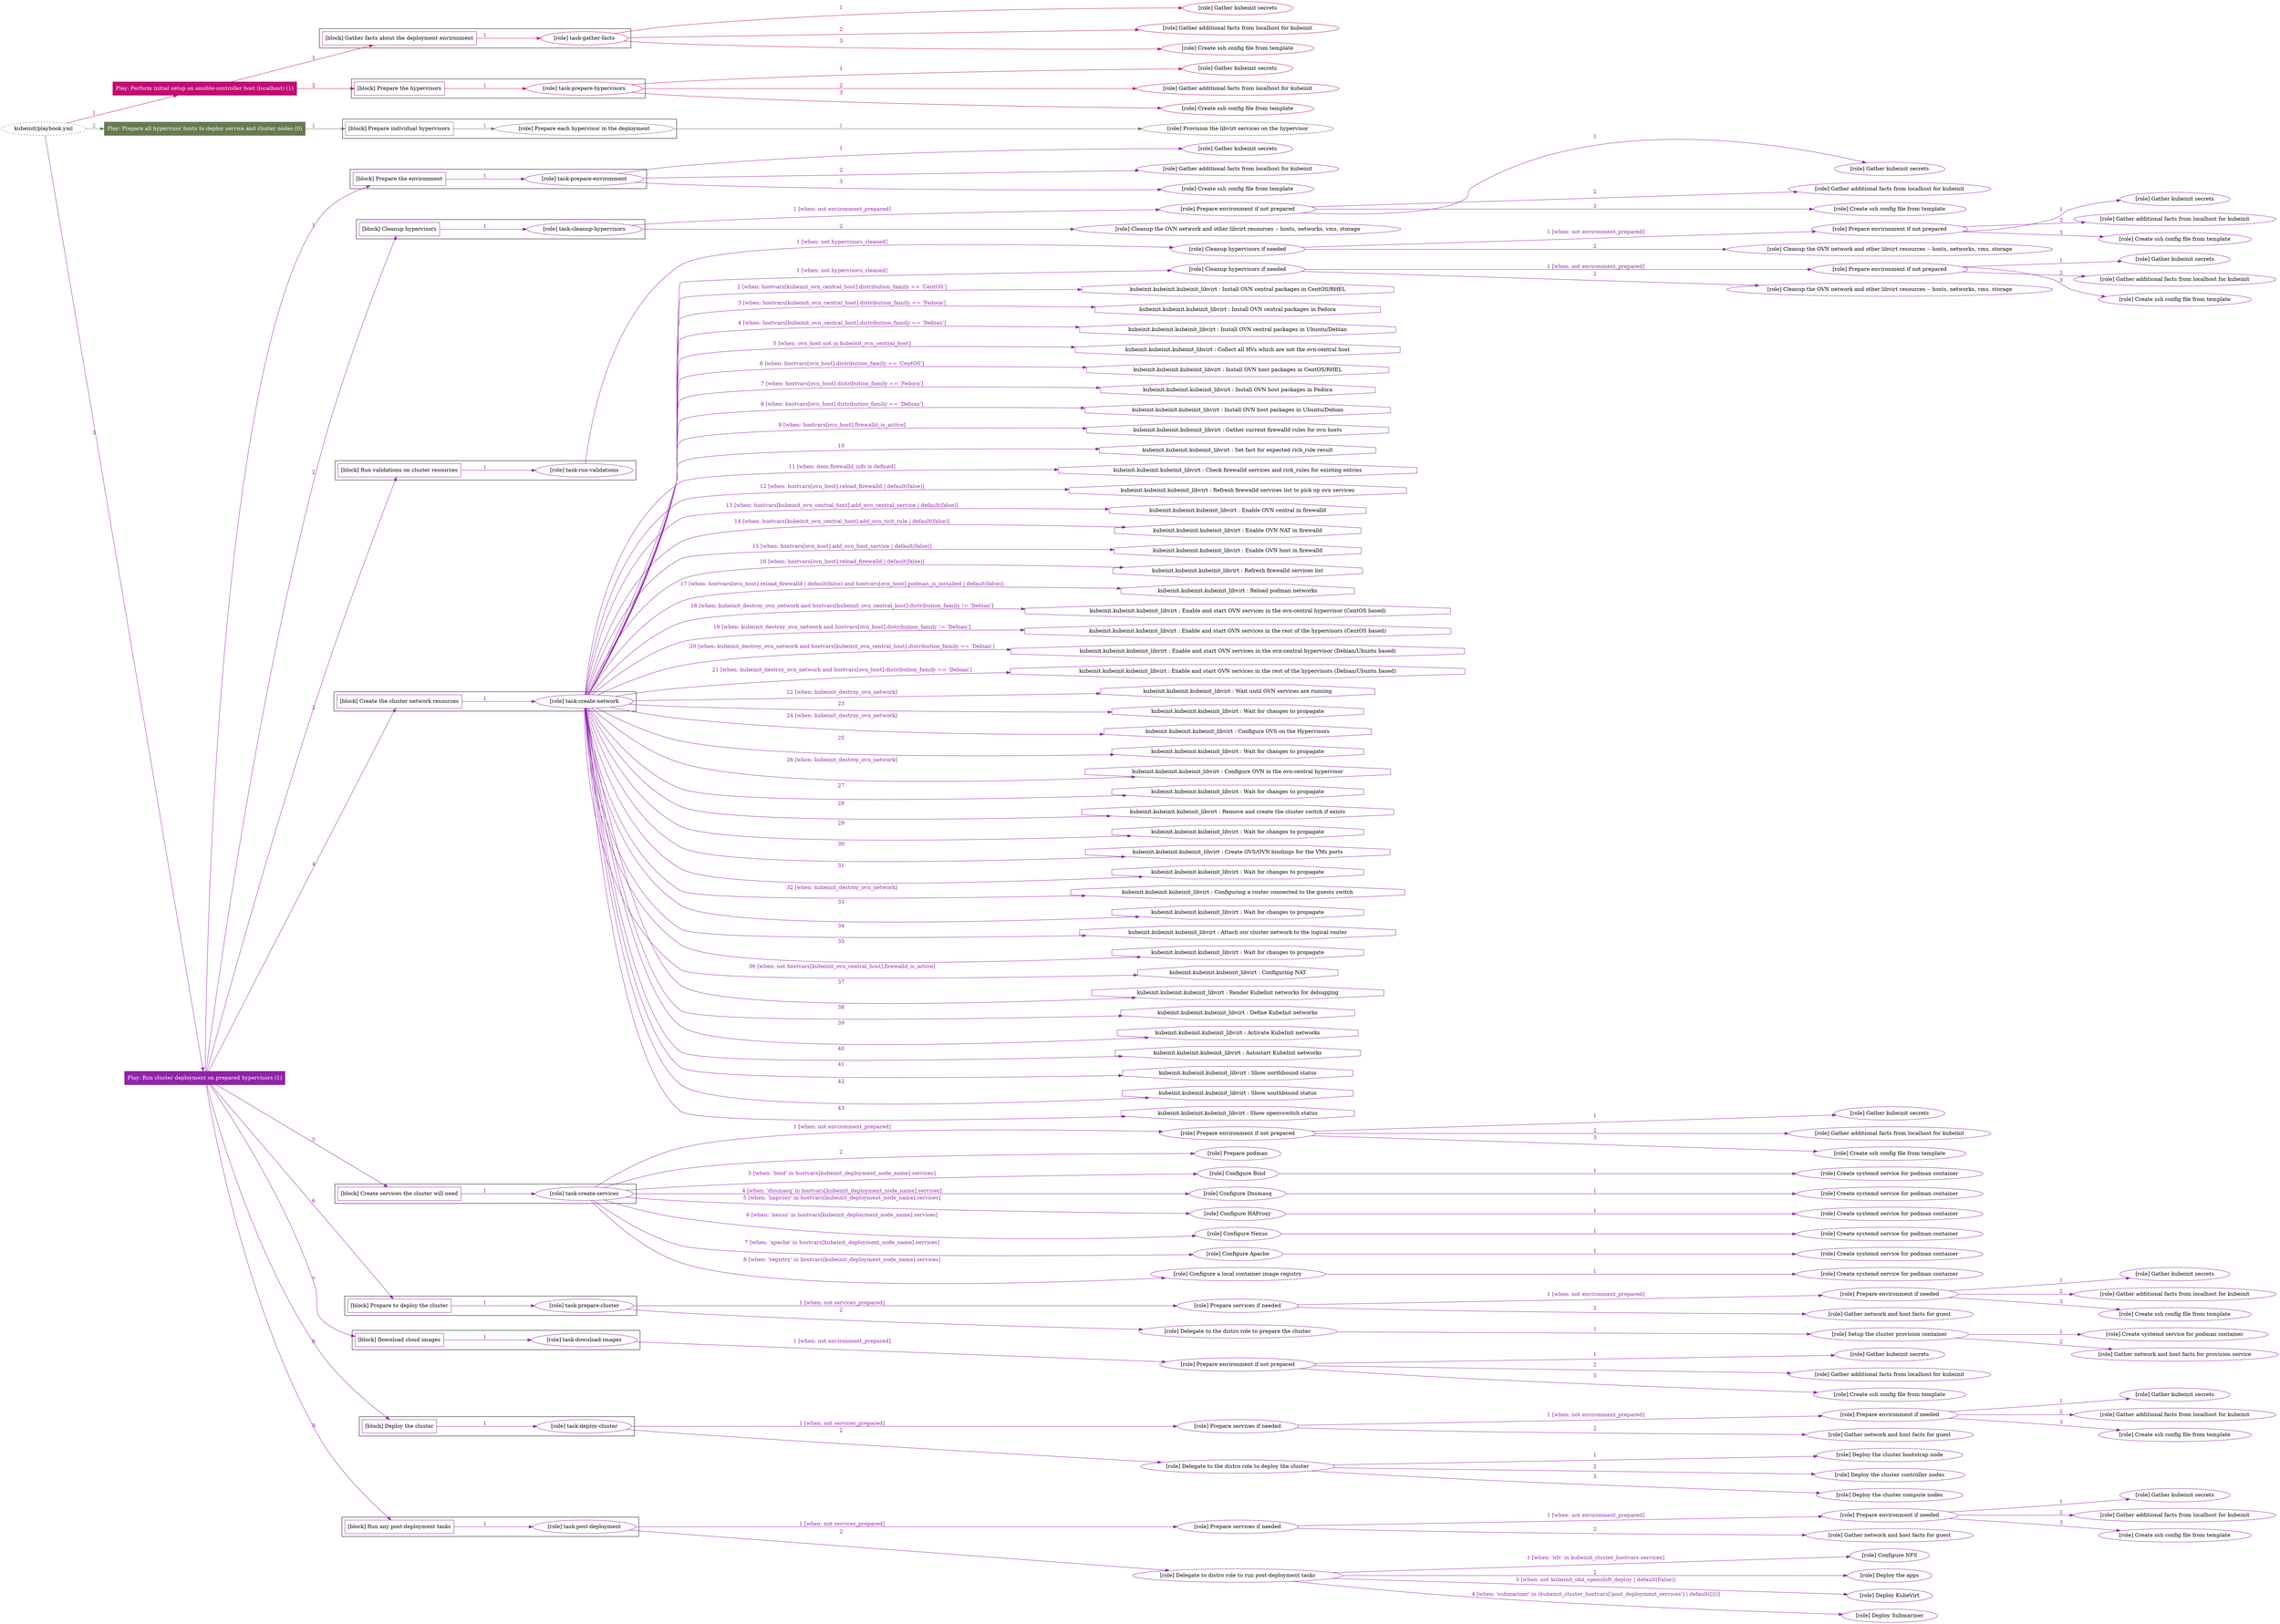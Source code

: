 digraph {
	graph [concentrate=true ordering=in rankdir=LR ratio=fill]
	edge [esep=5 sep=10]
	"kubeinit/playbook.yml" [URL="/home/runner/work/kubeinit/kubeinit/kubeinit/playbook.yml" id=playbook_3be19a49 style=dotted]
	play_49e314e6 [label="Play: Perform initial setup on ansible-controller host (localhost) (1)" URL="/home/runner/work/kubeinit/kubeinit/kubeinit/playbook.yml" color="#c00c72" fontcolor="#ffffff" id=play_49e314e6 shape=box style=filled tooltip=localhost]
	"kubeinit/playbook.yml" -> play_49e314e6 [label="1 " color="#c00c72" fontcolor="#c00c72" id=edge_7fb97aae labeltooltip="1 " tooltip="1 "]
	subgraph "Gather kubeinit secrets" {
		role_9a8c549f [label="[role] Gather kubeinit secrets" URL="/home/runner/.ansible/collections/ansible_collections/kubeinit/kubeinit/roles/kubeinit_prepare/tasks/gather_kubeinit_facts.yml" color="#c00c72" id=role_9a8c549f tooltip="Gather kubeinit secrets"]
	}
	subgraph "Gather additional facts from localhost for kubeinit" {
		role_ac9f5845 [label="[role] Gather additional facts from localhost for kubeinit" URL="/home/runner/.ansible/collections/ansible_collections/kubeinit/kubeinit/roles/kubeinit_prepare/tasks/gather_kubeinit_facts.yml" color="#c00c72" id=role_ac9f5845 tooltip="Gather additional facts from localhost for kubeinit"]
	}
	subgraph "Create ssh config file from template" {
		role_b164b499 [label="[role] Create ssh config file from template" URL="/home/runner/.ansible/collections/ansible_collections/kubeinit/kubeinit/roles/kubeinit_prepare/tasks/gather_kubeinit_facts.yml" color="#c00c72" id=role_b164b499 tooltip="Create ssh config file from template"]
	}
	subgraph "task-gather-facts" {
		role_a3e1833e [label="[role] task-gather-facts" URL="/home/runner/work/kubeinit/kubeinit/kubeinit/playbook.yml" color="#c00c72" id=role_a3e1833e tooltip="task-gather-facts"]
		role_a3e1833e -> role_9a8c549f [label="1 " color="#c00c72" fontcolor="#c00c72" id=edge_cae4413e labeltooltip="1 " tooltip="1 "]
		role_a3e1833e -> role_ac9f5845 [label="2 " color="#c00c72" fontcolor="#c00c72" id=edge_b498ea44 labeltooltip="2 " tooltip="2 "]
		role_a3e1833e -> role_b164b499 [label="3 " color="#c00c72" fontcolor="#c00c72" id=edge_0e409d88 labeltooltip="3 " tooltip="3 "]
	}
	subgraph "Gather kubeinit secrets" {
		role_a539273a [label="[role] Gather kubeinit secrets" URL="/home/runner/.ansible/collections/ansible_collections/kubeinit/kubeinit/roles/kubeinit_prepare/tasks/gather_kubeinit_facts.yml" color="#c00c72" id=role_a539273a tooltip="Gather kubeinit secrets"]
	}
	subgraph "Gather additional facts from localhost for kubeinit" {
		role_e930d8b1 [label="[role] Gather additional facts from localhost for kubeinit" URL="/home/runner/.ansible/collections/ansible_collections/kubeinit/kubeinit/roles/kubeinit_prepare/tasks/gather_kubeinit_facts.yml" color="#c00c72" id=role_e930d8b1 tooltip="Gather additional facts from localhost for kubeinit"]
	}
	subgraph "Create ssh config file from template" {
		role_b89f4d1e [label="[role] Create ssh config file from template" URL="/home/runner/.ansible/collections/ansible_collections/kubeinit/kubeinit/roles/kubeinit_prepare/tasks/gather_kubeinit_facts.yml" color="#c00c72" id=role_b89f4d1e tooltip="Create ssh config file from template"]
	}
	subgraph "task-prepare-hypervisors" {
		role_6a275a2c [label="[role] task-prepare-hypervisors" URL="/home/runner/work/kubeinit/kubeinit/kubeinit/playbook.yml" color="#c00c72" id=role_6a275a2c tooltip="task-prepare-hypervisors"]
		role_6a275a2c -> role_a539273a [label="1 " color="#c00c72" fontcolor="#c00c72" id=edge_3a60bebc labeltooltip="1 " tooltip="1 "]
		role_6a275a2c -> role_e930d8b1 [label="2 " color="#c00c72" fontcolor="#c00c72" id=edge_05410480 labeltooltip="2 " tooltip="2 "]
		role_6a275a2c -> role_b89f4d1e [label="3 " color="#c00c72" fontcolor="#c00c72" id=edge_41a31a24 labeltooltip="3 " tooltip="3 "]
	}
	subgraph "Play: Perform initial setup on ansible-controller host (localhost) (1)" {
		play_49e314e6 -> block_18260207 [label=1 color="#c00c72" fontcolor="#c00c72" id=edge_88317cf1 labeltooltip=1 tooltip=1]
		subgraph cluster_block_18260207 {
			block_18260207 [label="[block] Gather facts about the deployment environment" URL="/home/runner/work/kubeinit/kubeinit/kubeinit/playbook.yml" color="#c00c72" id=block_18260207 labeltooltip="Gather facts about the deployment environment" shape=box tooltip="Gather facts about the deployment environment"]
			block_18260207 -> role_a3e1833e [label="1 " color="#c00c72" fontcolor="#c00c72" id=edge_36da5189 labeltooltip="1 " tooltip="1 "]
		}
		play_49e314e6 -> block_9bb89f1f [label=2 color="#c00c72" fontcolor="#c00c72" id=edge_17793943 labeltooltip=2 tooltip=2]
		subgraph cluster_block_9bb89f1f {
			block_9bb89f1f [label="[block] Prepare the hypervisors" URL="/home/runner/work/kubeinit/kubeinit/kubeinit/playbook.yml" color="#c00c72" id=block_9bb89f1f labeltooltip="Prepare the hypervisors" shape=box tooltip="Prepare the hypervisors"]
			block_9bb89f1f -> role_6a275a2c [label="1 " color="#c00c72" fontcolor="#c00c72" id=edge_6a24b9a5 labeltooltip="1 " tooltip="1 "]
		}
	}
	play_8db63e2e [label="Play: Prepare all hypervisor hosts to deploy service and cluster nodes (0)" URL="/home/runner/work/kubeinit/kubeinit/kubeinit/playbook.yml" color="#697a52" fontcolor="#ffffff" id=play_8db63e2e shape=box style=filled tooltip="Play: Prepare all hypervisor hosts to deploy service and cluster nodes (0)"]
	"kubeinit/playbook.yml" -> play_8db63e2e [label="2 " color="#697a52" fontcolor="#697a52" id=edge_abd69641 labeltooltip="2 " tooltip="2 "]
	subgraph "Provision the libvirt services on the hypervisor" {
		role_a30be770 [label="[role] Provision the libvirt services on the hypervisor" URL="/home/runner/.ansible/collections/ansible_collections/kubeinit/kubeinit/roles/kubeinit_prepare/tasks/prepare_hypervisor.yml" color="#697a52" id=role_a30be770 tooltip="Provision the libvirt services on the hypervisor"]
	}
	subgraph "Prepare each hypervisor in the deployment" {
		role_0311ff3d [label="[role] Prepare each hypervisor in the deployment" URL="/home/runner/work/kubeinit/kubeinit/kubeinit/playbook.yml" color="#697a52" id=role_0311ff3d tooltip="Prepare each hypervisor in the deployment"]
		role_0311ff3d -> role_a30be770 [label="1 " color="#697a52" fontcolor="#697a52" id=edge_b6ee24e9 labeltooltip="1 " tooltip="1 "]
	}
	subgraph "Play: Prepare all hypervisor hosts to deploy service and cluster nodes (0)" {
		play_8db63e2e -> block_2b8c8167 [label=1 color="#697a52" fontcolor="#697a52" id=edge_75277a7a labeltooltip=1 tooltip=1]
		subgraph cluster_block_2b8c8167 {
			block_2b8c8167 [label="[block] Prepare individual hypervisors" URL="/home/runner/work/kubeinit/kubeinit/kubeinit/playbook.yml" color="#697a52" id=block_2b8c8167 labeltooltip="Prepare individual hypervisors" shape=box tooltip="Prepare individual hypervisors"]
			block_2b8c8167 -> role_0311ff3d [label="1 " color="#697a52" fontcolor="#697a52" id=edge_1ee65f7f labeltooltip="1 " tooltip="1 "]
		}
	}
	play_846d3d80 [label="Play: Run cluster deployment on prepared hypervisors (1)" URL="/home/runner/work/kubeinit/kubeinit/kubeinit/playbook.yml" color="#9223a9" fontcolor="#ffffff" id=play_846d3d80 shape=box style=filled tooltip=localhost]
	"kubeinit/playbook.yml" -> play_846d3d80 [label="3 " color="#9223a9" fontcolor="#9223a9" id=edge_0c80e907 labeltooltip="3 " tooltip="3 "]
	subgraph "Gather kubeinit secrets" {
		role_0f999d87 [label="[role] Gather kubeinit secrets" URL="/home/runner/.ansible/collections/ansible_collections/kubeinit/kubeinit/roles/kubeinit_prepare/tasks/gather_kubeinit_facts.yml" color="#9223a9" id=role_0f999d87 tooltip="Gather kubeinit secrets"]
	}
	subgraph "Gather additional facts from localhost for kubeinit" {
		role_df0d7187 [label="[role] Gather additional facts from localhost for kubeinit" URL="/home/runner/.ansible/collections/ansible_collections/kubeinit/kubeinit/roles/kubeinit_prepare/tasks/gather_kubeinit_facts.yml" color="#9223a9" id=role_df0d7187 tooltip="Gather additional facts from localhost for kubeinit"]
	}
	subgraph "Create ssh config file from template" {
		role_a5854cc2 [label="[role] Create ssh config file from template" URL="/home/runner/.ansible/collections/ansible_collections/kubeinit/kubeinit/roles/kubeinit_prepare/tasks/gather_kubeinit_facts.yml" color="#9223a9" id=role_a5854cc2 tooltip="Create ssh config file from template"]
	}
	subgraph "task-prepare-environment" {
		role_abff93c2 [label="[role] task-prepare-environment" URL="/home/runner/work/kubeinit/kubeinit/kubeinit/playbook.yml" color="#9223a9" id=role_abff93c2 tooltip="task-prepare-environment"]
		role_abff93c2 -> role_0f999d87 [label="1 " color="#9223a9" fontcolor="#9223a9" id=edge_1ff1ab94 labeltooltip="1 " tooltip="1 "]
		role_abff93c2 -> role_df0d7187 [label="2 " color="#9223a9" fontcolor="#9223a9" id=edge_edbe3d3d labeltooltip="2 " tooltip="2 "]
		role_abff93c2 -> role_a5854cc2 [label="3 " color="#9223a9" fontcolor="#9223a9" id=edge_9b9fefc9 labeltooltip="3 " tooltip="3 "]
	}
	subgraph "Gather kubeinit secrets" {
		role_dfe30afb [label="[role] Gather kubeinit secrets" URL="/home/runner/.ansible/collections/ansible_collections/kubeinit/kubeinit/roles/kubeinit_prepare/tasks/gather_kubeinit_facts.yml" color="#9223a9" id=role_dfe30afb tooltip="Gather kubeinit secrets"]
	}
	subgraph "Gather additional facts from localhost for kubeinit" {
		role_fb618650 [label="[role] Gather additional facts from localhost for kubeinit" URL="/home/runner/.ansible/collections/ansible_collections/kubeinit/kubeinit/roles/kubeinit_prepare/tasks/gather_kubeinit_facts.yml" color="#9223a9" id=role_fb618650 tooltip="Gather additional facts from localhost for kubeinit"]
	}
	subgraph "Create ssh config file from template" {
		role_b1790c24 [label="[role] Create ssh config file from template" URL="/home/runner/.ansible/collections/ansible_collections/kubeinit/kubeinit/roles/kubeinit_prepare/tasks/gather_kubeinit_facts.yml" color="#9223a9" id=role_b1790c24 tooltip="Create ssh config file from template"]
	}
	subgraph "Prepare environment if not prepared" {
		role_03f0d82f [label="[role] Prepare environment if not prepared" URL="/home/runner/.ansible/collections/ansible_collections/kubeinit/kubeinit/roles/kubeinit_prepare/tasks/cleanup_hypervisors.yml" color="#9223a9" id=role_03f0d82f tooltip="Prepare environment if not prepared"]
		role_03f0d82f -> role_dfe30afb [label="1 " color="#9223a9" fontcolor="#9223a9" id=edge_42c65115 labeltooltip="1 " tooltip="1 "]
		role_03f0d82f -> role_fb618650 [label="2 " color="#9223a9" fontcolor="#9223a9" id=edge_8ebd5934 labeltooltip="2 " tooltip="2 "]
		role_03f0d82f -> role_b1790c24 [label="3 " color="#9223a9" fontcolor="#9223a9" id=edge_83a0ae9f labeltooltip="3 " tooltip="3 "]
	}
	subgraph "Cleanup the OVN network and other libvirt resources -- hosts, networks, vms, storage" {
		role_88831847 [label="[role] Cleanup the OVN network and other libvirt resources -- hosts, networks, vms, storage" URL="/home/runner/.ansible/collections/ansible_collections/kubeinit/kubeinit/roles/kubeinit_prepare/tasks/cleanup_hypervisors.yml" color="#9223a9" id=role_88831847 tooltip="Cleanup the OVN network and other libvirt resources -- hosts, networks, vms, storage"]
	}
	subgraph "task-cleanup-hypervisors" {
		role_e2a94044 [label="[role] task-cleanup-hypervisors" URL="/home/runner/work/kubeinit/kubeinit/kubeinit/playbook.yml" color="#9223a9" id=role_e2a94044 tooltip="task-cleanup-hypervisors"]
		role_e2a94044 -> role_03f0d82f [label="1 [when: not environment_prepared]" color="#9223a9" fontcolor="#9223a9" id=edge_69a2da0f labeltooltip="1 [when: not environment_prepared]" tooltip="1 [when: not environment_prepared]"]
		role_e2a94044 -> role_88831847 [label="2 " color="#9223a9" fontcolor="#9223a9" id=edge_11427393 labeltooltip="2 " tooltip="2 "]
	}
	subgraph "Gather kubeinit secrets" {
		role_acb96577 [label="[role] Gather kubeinit secrets" URL="/home/runner/.ansible/collections/ansible_collections/kubeinit/kubeinit/roles/kubeinit_prepare/tasks/gather_kubeinit_facts.yml" color="#9223a9" id=role_acb96577 tooltip="Gather kubeinit secrets"]
	}
	subgraph "Gather additional facts from localhost for kubeinit" {
		role_52673a94 [label="[role] Gather additional facts from localhost for kubeinit" URL="/home/runner/.ansible/collections/ansible_collections/kubeinit/kubeinit/roles/kubeinit_prepare/tasks/gather_kubeinit_facts.yml" color="#9223a9" id=role_52673a94 tooltip="Gather additional facts from localhost for kubeinit"]
	}
	subgraph "Create ssh config file from template" {
		role_3fdd3f13 [label="[role] Create ssh config file from template" URL="/home/runner/.ansible/collections/ansible_collections/kubeinit/kubeinit/roles/kubeinit_prepare/tasks/gather_kubeinit_facts.yml" color="#9223a9" id=role_3fdd3f13 tooltip="Create ssh config file from template"]
	}
	subgraph "Prepare environment if not prepared" {
		role_69bb561c [label="[role] Prepare environment if not prepared" URL="/home/runner/.ansible/collections/ansible_collections/kubeinit/kubeinit/roles/kubeinit_prepare/tasks/cleanup_hypervisors.yml" color="#9223a9" id=role_69bb561c tooltip="Prepare environment if not prepared"]
		role_69bb561c -> role_acb96577 [label="1 " color="#9223a9" fontcolor="#9223a9" id=edge_29cb73f0 labeltooltip="1 " tooltip="1 "]
		role_69bb561c -> role_52673a94 [label="2 " color="#9223a9" fontcolor="#9223a9" id=edge_af41d5e2 labeltooltip="2 " tooltip="2 "]
		role_69bb561c -> role_3fdd3f13 [label="3 " color="#9223a9" fontcolor="#9223a9" id=edge_57242b7a labeltooltip="3 " tooltip="3 "]
	}
	subgraph "Cleanup the OVN network and other libvirt resources -- hosts, networks, vms, storage" {
		role_e8ab6606 [label="[role] Cleanup the OVN network and other libvirt resources -- hosts, networks, vms, storage" URL="/home/runner/.ansible/collections/ansible_collections/kubeinit/kubeinit/roles/kubeinit_prepare/tasks/cleanup_hypervisors.yml" color="#9223a9" id=role_e8ab6606 tooltip="Cleanup the OVN network and other libvirt resources -- hosts, networks, vms, storage"]
	}
	subgraph "Cleanup hypervisors if needed" {
		role_159534af [label="[role] Cleanup hypervisors if needed" URL="/home/runner/.ansible/collections/ansible_collections/kubeinit/kubeinit/roles/kubeinit_validations/tasks/main.yml" color="#9223a9" id=role_159534af tooltip="Cleanup hypervisors if needed"]
		role_159534af -> role_69bb561c [label="1 [when: not environment_prepared]" color="#9223a9" fontcolor="#9223a9" id=edge_240bcabe labeltooltip="1 [when: not environment_prepared]" tooltip="1 [when: not environment_prepared]"]
		role_159534af -> role_e8ab6606 [label="2 " color="#9223a9" fontcolor="#9223a9" id=edge_63dcdda1 labeltooltip="2 " tooltip="2 "]
	}
	subgraph "task-run-validations" {
		role_90813003 [label="[role] task-run-validations" URL="/home/runner/work/kubeinit/kubeinit/kubeinit/playbook.yml" color="#9223a9" id=role_90813003 tooltip="task-run-validations"]
		role_90813003 -> role_159534af [label="1 [when: not hypervisors_cleaned]" color="#9223a9" fontcolor="#9223a9" id=edge_6335b5ee labeltooltip="1 [when: not hypervisors_cleaned]" tooltip="1 [when: not hypervisors_cleaned]"]
	}
	subgraph "Gather kubeinit secrets" {
		role_9b837107 [label="[role] Gather kubeinit secrets" URL="/home/runner/.ansible/collections/ansible_collections/kubeinit/kubeinit/roles/kubeinit_prepare/tasks/gather_kubeinit_facts.yml" color="#9223a9" id=role_9b837107 tooltip="Gather kubeinit secrets"]
	}
	subgraph "Gather additional facts from localhost for kubeinit" {
		role_28371d7f [label="[role] Gather additional facts from localhost for kubeinit" URL="/home/runner/.ansible/collections/ansible_collections/kubeinit/kubeinit/roles/kubeinit_prepare/tasks/gather_kubeinit_facts.yml" color="#9223a9" id=role_28371d7f tooltip="Gather additional facts from localhost for kubeinit"]
	}
	subgraph "Create ssh config file from template" {
		role_af91fcc2 [label="[role] Create ssh config file from template" URL="/home/runner/.ansible/collections/ansible_collections/kubeinit/kubeinit/roles/kubeinit_prepare/tasks/gather_kubeinit_facts.yml" color="#9223a9" id=role_af91fcc2 tooltip="Create ssh config file from template"]
	}
	subgraph "Prepare environment if not prepared" {
		role_4e5bcbb1 [label="[role] Prepare environment if not prepared" URL="/home/runner/.ansible/collections/ansible_collections/kubeinit/kubeinit/roles/kubeinit_prepare/tasks/cleanup_hypervisors.yml" color="#9223a9" id=role_4e5bcbb1 tooltip="Prepare environment if not prepared"]
		role_4e5bcbb1 -> role_9b837107 [label="1 " color="#9223a9" fontcolor="#9223a9" id=edge_d0c2a5a3 labeltooltip="1 " tooltip="1 "]
		role_4e5bcbb1 -> role_28371d7f [label="2 " color="#9223a9" fontcolor="#9223a9" id=edge_f412388a labeltooltip="2 " tooltip="2 "]
		role_4e5bcbb1 -> role_af91fcc2 [label="3 " color="#9223a9" fontcolor="#9223a9" id=edge_0e3db482 labeltooltip="3 " tooltip="3 "]
	}
	subgraph "Cleanup the OVN network and other libvirt resources -- hosts, networks, vms, storage" {
		role_e83a5d2f [label="[role] Cleanup the OVN network and other libvirt resources -- hosts, networks, vms, storage" URL="/home/runner/.ansible/collections/ansible_collections/kubeinit/kubeinit/roles/kubeinit_prepare/tasks/cleanup_hypervisors.yml" color="#9223a9" id=role_e83a5d2f tooltip="Cleanup the OVN network and other libvirt resources -- hosts, networks, vms, storage"]
	}
	subgraph "Cleanup hypervisors if needed" {
		role_f388e2e8 [label="[role] Cleanup hypervisors if needed" URL="/home/runner/.ansible/collections/ansible_collections/kubeinit/kubeinit/roles/kubeinit_libvirt/tasks/create_network.yml" color="#9223a9" id=role_f388e2e8 tooltip="Cleanup hypervisors if needed"]
		role_f388e2e8 -> role_4e5bcbb1 [label="1 [when: not environment_prepared]" color="#9223a9" fontcolor="#9223a9" id=edge_cd83d2e2 labeltooltip="1 [when: not environment_prepared]" tooltip="1 [when: not environment_prepared]"]
		role_f388e2e8 -> role_e83a5d2f [label="2 " color="#9223a9" fontcolor="#9223a9" id=edge_aa89602d labeltooltip="2 " tooltip="2 "]
	}
	subgraph "task-create-network" {
		role_91b42b1a [label="[role] task-create-network" URL="/home/runner/work/kubeinit/kubeinit/kubeinit/playbook.yml" color="#9223a9" id=role_91b42b1a tooltip="task-create-network"]
		role_91b42b1a -> role_f388e2e8 [label="1 [when: not hypervisors_cleaned]" color="#9223a9" fontcolor="#9223a9" id=edge_9694b6bd labeltooltip="1 [when: not hypervisors_cleaned]" tooltip="1 [when: not hypervisors_cleaned]"]
		task_1904c635 [label="kubeinit.kubeinit.kubeinit_libvirt : Install OVN central packages in CentOS/RHEL" URL="/home/runner/.ansible/collections/ansible_collections/kubeinit/kubeinit/roles/kubeinit_libvirt/tasks/create_network.yml" color="#9223a9" id=task_1904c635 shape=octagon tooltip="kubeinit.kubeinit.kubeinit_libvirt : Install OVN central packages in CentOS/RHEL"]
		role_91b42b1a -> task_1904c635 [label="2 [when: hostvars[kubeinit_ovn_central_host].distribution_family == 'CentOS']" color="#9223a9" fontcolor="#9223a9" id=edge_9baaf064 labeltooltip="2 [when: hostvars[kubeinit_ovn_central_host].distribution_family == 'CentOS']" tooltip="2 [when: hostvars[kubeinit_ovn_central_host].distribution_family == 'CentOS']"]
		task_e168a880 [label="kubeinit.kubeinit.kubeinit_libvirt : Install OVN central packages in Fedora" URL="/home/runner/.ansible/collections/ansible_collections/kubeinit/kubeinit/roles/kubeinit_libvirt/tasks/create_network.yml" color="#9223a9" id=task_e168a880 shape=octagon tooltip="kubeinit.kubeinit.kubeinit_libvirt : Install OVN central packages in Fedora"]
		role_91b42b1a -> task_e168a880 [label="3 [when: hostvars[kubeinit_ovn_central_host].distribution_family == 'Fedora']" color="#9223a9" fontcolor="#9223a9" id=edge_009a08bb labeltooltip="3 [when: hostvars[kubeinit_ovn_central_host].distribution_family == 'Fedora']" tooltip="3 [when: hostvars[kubeinit_ovn_central_host].distribution_family == 'Fedora']"]
		task_1c6dd01b [label="kubeinit.kubeinit.kubeinit_libvirt : Install OVN central packages in Ubuntu/Debian" URL="/home/runner/.ansible/collections/ansible_collections/kubeinit/kubeinit/roles/kubeinit_libvirt/tasks/create_network.yml" color="#9223a9" id=task_1c6dd01b shape=octagon tooltip="kubeinit.kubeinit.kubeinit_libvirt : Install OVN central packages in Ubuntu/Debian"]
		role_91b42b1a -> task_1c6dd01b [label="4 [when: hostvars[kubeinit_ovn_central_host].distribution_family == 'Debian']" color="#9223a9" fontcolor="#9223a9" id=edge_b0790866 labeltooltip="4 [when: hostvars[kubeinit_ovn_central_host].distribution_family == 'Debian']" tooltip="4 [when: hostvars[kubeinit_ovn_central_host].distribution_family == 'Debian']"]
		task_b46c7b5f [label="kubeinit.kubeinit.kubeinit_libvirt : Collect all HVs which are not the ovn-central host" URL="/home/runner/.ansible/collections/ansible_collections/kubeinit/kubeinit/roles/kubeinit_libvirt/tasks/create_network.yml" color="#9223a9" id=task_b46c7b5f shape=octagon tooltip="kubeinit.kubeinit.kubeinit_libvirt : Collect all HVs which are not the ovn-central host"]
		role_91b42b1a -> task_b46c7b5f [label="5 [when: ovn_host not in kubeinit_ovn_central_host]" color="#9223a9" fontcolor="#9223a9" id=edge_41181931 labeltooltip="5 [when: ovn_host not in kubeinit_ovn_central_host]" tooltip="5 [when: ovn_host not in kubeinit_ovn_central_host]"]
		task_3000631a [label="kubeinit.kubeinit.kubeinit_libvirt : Install OVN host packages in CentOS/RHEL" URL="/home/runner/.ansible/collections/ansible_collections/kubeinit/kubeinit/roles/kubeinit_libvirt/tasks/create_network.yml" color="#9223a9" id=task_3000631a shape=octagon tooltip="kubeinit.kubeinit.kubeinit_libvirt : Install OVN host packages in CentOS/RHEL"]
		role_91b42b1a -> task_3000631a [label="6 [when: hostvars[ovn_host].distribution_family == 'CentOS']" color="#9223a9" fontcolor="#9223a9" id=edge_873b15f3 labeltooltip="6 [when: hostvars[ovn_host].distribution_family == 'CentOS']" tooltip="6 [when: hostvars[ovn_host].distribution_family == 'CentOS']"]
		task_a8b97ebc [label="kubeinit.kubeinit.kubeinit_libvirt : Install OVN host packages in Fedora" URL="/home/runner/.ansible/collections/ansible_collections/kubeinit/kubeinit/roles/kubeinit_libvirt/tasks/create_network.yml" color="#9223a9" id=task_a8b97ebc shape=octagon tooltip="kubeinit.kubeinit.kubeinit_libvirt : Install OVN host packages in Fedora"]
		role_91b42b1a -> task_a8b97ebc [label="7 [when: hostvars[ovn_host].distribution_family == 'Fedora']" color="#9223a9" fontcolor="#9223a9" id=edge_54c7e238 labeltooltip="7 [when: hostvars[ovn_host].distribution_family == 'Fedora']" tooltip="7 [when: hostvars[ovn_host].distribution_family == 'Fedora']"]
		task_68fc2a7f [label="kubeinit.kubeinit.kubeinit_libvirt : Install OVN host packages in Ubuntu/Debian" URL="/home/runner/.ansible/collections/ansible_collections/kubeinit/kubeinit/roles/kubeinit_libvirt/tasks/create_network.yml" color="#9223a9" id=task_68fc2a7f shape=octagon tooltip="kubeinit.kubeinit.kubeinit_libvirt : Install OVN host packages in Ubuntu/Debian"]
		role_91b42b1a -> task_68fc2a7f [label="8 [when: hostvars[ovn_host].distribution_family == 'Debian']" color="#9223a9" fontcolor="#9223a9" id=edge_6ac7f2be labeltooltip="8 [when: hostvars[ovn_host].distribution_family == 'Debian']" tooltip="8 [when: hostvars[ovn_host].distribution_family == 'Debian']"]
		task_6b6bae23 [label="kubeinit.kubeinit.kubeinit_libvirt : Gather current firewalld rules for ovn hosts" URL="/home/runner/.ansible/collections/ansible_collections/kubeinit/kubeinit/roles/kubeinit_libvirt/tasks/create_network.yml" color="#9223a9" id=task_6b6bae23 shape=octagon tooltip="kubeinit.kubeinit.kubeinit_libvirt : Gather current firewalld rules for ovn hosts"]
		role_91b42b1a -> task_6b6bae23 [label="9 [when: hostvars[ovn_host].firewalld_is_active]" color="#9223a9" fontcolor="#9223a9" id=edge_8fa6a4b3 labeltooltip="9 [when: hostvars[ovn_host].firewalld_is_active]" tooltip="9 [when: hostvars[ovn_host].firewalld_is_active]"]
		task_e452b48d [label="kubeinit.kubeinit.kubeinit_libvirt : Set fact for expected rich_rule result" URL="/home/runner/.ansible/collections/ansible_collections/kubeinit/kubeinit/roles/kubeinit_libvirt/tasks/create_network.yml" color="#9223a9" id=task_e452b48d shape=octagon tooltip="kubeinit.kubeinit.kubeinit_libvirt : Set fact for expected rich_rule result"]
		role_91b42b1a -> task_e452b48d [label="10 " color="#9223a9" fontcolor="#9223a9" id=edge_cf4716d8 labeltooltip="10 " tooltip="10 "]
		task_1a6a1a82 [label="kubeinit.kubeinit.kubeinit_libvirt : Check firewalld services and rich_rules for existing entries" URL="/home/runner/.ansible/collections/ansible_collections/kubeinit/kubeinit/roles/kubeinit_libvirt/tasks/create_network.yml" color="#9223a9" id=task_1a6a1a82 shape=octagon tooltip="kubeinit.kubeinit.kubeinit_libvirt : Check firewalld services and rich_rules for existing entries"]
		role_91b42b1a -> task_1a6a1a82 [label="11 [when: item.firewalld_info is defined]" color="#9223a9" fontcolor="#9223a9" id=edge_31ec3614 labeltooltip="11 [when: item.firewalld_info is defined]" tooltip="11 [when: item.firewalld_info is defined]"]
		task_7855a42b [label="kubeinit.kubeinit.kubeinit_libvirt : Refresh firewalld services list to pick up ovn services" URL="/home/runner/.ansible/collections/ansible_collections/kubeinit/kubeinit/roles/kubeinit_libvirt/tasks/create_network.yml" color="#9223a9" id=task_7855a42b shape=octagon tooltip="kubeinit.kubeinit.kubeinit_libvirt : Refresh firewalld services list to pick up ovn services"]
		role_91b42b1a -> task_7855a42b [label="12 [when: hostvars[ovn_host].reload_firewalld | default(false)]" color="#9223a9" fontcolor="#9223a9" id=edge_c745f17c labeltooltip="12 [when: hostvars[ovn_host].reload_firewalld | default(false)]" tooltip="12 [when: hostvars[ovn_host].reload_firewalld | default(false)]"]
		task_f0d83dac [label="kubeinit.kubeinit.kubeinit_libvirt : Enable OVN central in firewalld" URL="/home/runner/.ansible/collections/ansible_collections/kubeinit/kubeinit/roles/kubeinit_libvirt/tasks/create_network.yml" color="#9223a9" id=task_f0d83dac shape=octagon tooltip="kubeinit.kubeinit.kubeinit_libvirt : Enable OVN central in firewalld"]
		role_91b42b1a -> task_f0d83dac [label="13 [when: hostvars[kubeinit_ovn_central_host].add_ovn_central_service | default(false)]" color="#9223a9" fontcolor="#9223a9" id=edge_71003be2 labeltooltip="13 [when: hostvars[kubeinit_ovn_central_host].add_ovn_central_service | default(false)]" tooltip="13 [when: hostvars[kubeinit_ovn_central_host].add_ovn_central_service | default(false)]"]
		task_097547d0 [label="kubeinit.kubeinit.kubeinit_libvirt : Enable OVN NAT in firewalld" URL="/home/runner/.ansible/collections/ansible_collections/kubeinit/kubeinit/roles/kubeinit_libvirt/tasks/create_network.yml" color="#9223a9" id=task_097547d0 shape=octagon tooltip="kubeinit.kubeinit.kubeinit_libvirt : Enable OVN NAT in firewalld"]
		role_91b42b1a -> task_097547d0 [label="14 [when: hostvars[kubeinit_ovn_central_host].add_ovn_rich_rule | default(false)]" color="#9223a9" fontcolor="#9223a9" id=edge_1cfd306d labeltooltip="14 [when: hostvars[kubeinit_ovn_central_host].add_ovn_rich_rule | default(false)]" tooltip="14 [when: hostvars[kubeinit_ovn_central_host].add_ovn_rich_rule | default(false)]"]
		task_b2d3e24d [label="kubeinit.kubeinit.kubeinit_libvirt : Enable OVN host in firewalld" URL="/home/runner/.ansible/collections/ansible_collections/kubeinit/kubeinit/roles/kubeinit_libvirt/tasks/create_network.yml" color="#9223a9" id=task_b2d3e24d shape=octagon tooltip="kubeinit.kubeinit.kubeinit_libvirt : Enable OVN host in firewalld"]
		role_91b42b1a -> task_b2d3e24d [label="15 [when: hostvars[ovn_host].add_ovn_host_service | default(false)]" color="#9223a9" fontcolor="#9223a9" id=edge_3eb7ae16 labeltooltip="15 [when: hostvars[ovn_host].add_ovn_host_service | default(false)]" tooltip="15 [when: hostvars[ovn_host].add_ovn_host_service | default(false)]"]
		task_c27b3bd5 [label="kubeinit.kubeinit.kubeinit_libvirt : Refresh firewalld services list" URL="/home/runner/.ansible/collections/ansible_collections/kubeinit/kubeinit/roles/kubeinit_libvirt/tasks/create_network.yml" color="#9223a9" id=task_c27b3bd5 shape=octagon tooltip="kubeinit.kubeinit.kubeinit_libvirt : Refresh firewalld services list"]
		role_91b42b1a -> task_c27b3bd5 [label="16 [when: hostvars[ovn_host].reload_firewalld | default(false)]" color="#9223a9" fontcolor="#9223a9" id=edge_1543c2c1 labeltooltip="16 [when: hostvars[ovn_host].reload_firewalld | default(false)]" tooltip="16 [when: hostvars[ovn_host].reload_firewalld | default(false)]"]
		task_e27da164 [label="kubeinit.kubeinit.kubeinit_libvirt : Reload podman networks" URL="/home/runner/.ansible/collections/ansible_collections/kubeinit/kubeinit/roles/kubeinit_libvirt/tasks/create_network.yml" color="#9223a9" id=task_e27da164 shape=octagon tooltip="kubeinit.kubeinit.kubeinit_libvirt : Reload podman networks"]
		role_91b42b1a -> task_e27da164 [label="17 [when: hostvars[ovn_host].reload_firewalld | default(false) and hostvars[ovn_host].podman_is_installed | default(false)]" color="#9223a9" fontcolor="#9223a9" id=edge_dbd74823 labeltooltip="17 [when: hostvars[ovn_host].reload_firewalld | default(false) and hostvars[ovn_host].podman_is_installed | default(false)]" tooltip="17 [when: hostvars[ovn_host].reload_firewalld | default(false) and hostvars[ovn_host].podman_is_installed | default(false)]"]
		task_dc91b0f3 [label="kubeinit.kubeinit.kubeinit_libvirt : Enable and start OVN services in the ovn-central hypervisor (CentOS based)" URL="/home/runner/.ansible/collections/ansible_collections/kubeinit/kubeinit/roles/kubeinit_libvirt/tasks/create_network.yml" color="#9223a9" id=task_dc91b0f3 shape=octagon tooltip="kubeinit.kubeinit.kubeinit_libvirt : Enable and start OVN services in the ovn-central hypervisor (CentOS based)"]
		role_91b42b1a -> task_dc91b0f3 [label="18 [when: kubeinit_destroy_ovn_network and hostvars[kubeinit_ovn_central_host].distribution_family != 'Debian']" color="#9223a9" fontcolor="#9223a9" id=edge_b008679c labeltooltip="18 [when: kubeinit_destroy_ovn_network and hostvars[kubeinit_ovn_central_host].distribution_family != 'Debian']" tooltip="18 [when: kubeinit_destroy_ovn_network and hostvars[kubeinit_ovn_central_host].distribution_family != 'Debian']"]
		task_3016e3e4 [label="kubeinit.kubeinit.kubeinit_libvirt : Enable and start OVN services in the rest of the hypervisors (CentOS based)" URL="/home/runner/.ansible/collections/ansible_collections/kubeinit/kubeinit/roles/kubeinit_libvirt/tasks/create_network.yml" color="#9223a9" id=task_3016e3e4 shape=octagon tooltip="kubeinit.kubeinit.kubeinit_libvirt : Enable and start OVN services in the rest of the hypervisors (CentOS based)"]
		role_91b42b1a -> task_3016e3e4 [label="19 [when: kubeinit_destroy_ovn_network and hostvars[ovn_host].distribution_family != 'Debian']" color="#9223a9" fontcolor="#9223a9" id=edge_039b0009 labeltooltip="19 [when: kubeinit_destroy_ovn_network and hostvars[ovn_host].distribution_family != 'Debian']" tooltip="19 [when: kubeinit_destroy_ovn_network and hostvars[ovn_host].distribution_family != 'Debian']"]
		task_f0134c17 [label="kubeinit.kubeinit.kubeinit_libvirt : Enable and start OVN services in the ovn-central hypervisor (Debian/Ubuntu based)" URL="/home/runner/.ansible/collections/ansible_collections/kubeinit/kubeinit/roles/kubeinit_libvirt/tasks/create_network.yml" color="#9223a9" id=task_f0134c17 shape=octagon tooltip="kubeinit.kubeinit.kubeinit_libvirt : Enable and start OVN services in the ovn-central hypervisor (Debian/Ubuntu based)"]
		role_91b42b1a -> task_f0134c17 [label="20 [when: kubeinit_destroy_ovn_network and hostvars[kubeinit_ovn_central_host].distribution_family == 'Debian']" color="#9223a9" fontcolor="#9223a9" id=edge_2ea491c0 labeltooltip="20 [when: kubeinit_destroy_ovn_network and hostvars[kubeinit_ovn_central_host].distribution_family == 'Debian']" tooltip="20 [when: kubeinit_destroy_ovn_network and hostvars[kubeinit_ovn_central_host].distribution_family == 'Debian']"]
		task_4632b7e9 [label="kubeinit.kubeinit.kubeinit_libvirt : Enable and start OVN services in the rest of the hypervisors (Debian/Ubuntu based)" URL="/home/runner/.ansible/collections/ansible_collections/kubeinit/kubeinit/roles/kubeinit_libvirt/tasks/create_network.yml" color="#9223a9" id=task_4632b7e9 shape=octagon tooltip="kubeinit.kubeinit.kubeinit_libvirt : Enable and start OVN services in the rest of the hypervisors (Debian/Ubuntu based)"]
		role_91b42b1a -> task_4632b7e9 [label="21 [when: kubeinit_destroy_ovn_network and hostvars[ovn_host].distribution_family == 'Debian']" color="#9223a9" fontcolor="#9223a9" id=edge_497f81b1 labeltooltip="21 [when: kubeinit_destroy_ovn_network and hostvars[ovn_host].distribution_family == 'Debian']" tooltip="21 [when: kubeinit_destroy_ovn_network and hostvars[ovn_host].distribution_family == 'Debian']"]
		task_3160d538 [label="kubeinit.kubeinit.kubeinit_libvirt : Wait until OVN services are running" URL="/home/runner/.ansible/collections/ansible_collections/kubeinit/kubeinit/roles/kubeinit_libvirt/tasks/create_network.yml" color="#9223a9" id=task_3160d538 shape=octagon tooltip="kubeinit.kubeinit.kubeinit_libvirt : Wait until OVN services are running"]
		role_91b42b1a -> task_3160d538 [label="22 [when: kubeinit_destroy_ovn_network]" color="#9223a9" fontcolor="#9223a9" id=edge_c6a9cf50 labeltooltip="22 [when: kubeinit_destroy_ovn_network]" tooltip="22 [when: kubeinit_destroy_ovn_network]"]
		task_36cc1ca4 [label="kubeinit.kubeinit.kubeinit_libvirt : Wait for changes to propagate" URL="/home/runner/.ansible/collections/ansible_collections/kubeinit/kubeinit/roles/kubeinit_libvirt/tasks/create_network.yml" color="#9223a9" id=task_36cc1ca4 shape=octagon tooltip="kubeinit.kubeinit.kubeinit_libvirt : Wait for changes to propagate"]
		role_91b42b1a -> task_36cc1ca4 [label="23 " color="#9223a9" fontcolor="#9223a9" id=edge_e429295f labeltooltip="23 " tooltip="23 "]
		task_fb6568fc [label="kubeinit.kubeinit.kubeinit_libvirt : Configure OVS on the Hypervisors" URL="/home/runner/.ansible/collections/ansible_collections/kubeinit/kubeinit/roles/kubeinit_libvirt/tasks/create_network.yml" color="#9223a9" id=task_fb6568fc shape=octagon tooltip="kubeinit.kubeinit.kubeinit_libvirt : Configure OVS on the Hypervisors"]
		role_91b42b1a -> task_fb6568fc [label="24 [when: kubeinit_destroy_ovn_network]" color="#9223a9" fontcolor="#9223a9" id=edge_6d331932 labeltooltip="24 [when: kubeinit_destroy_ovn_network]" tooltip="24 [when: kubeinit_destroy_ovn_network]"]
		task_3c5bfc8a [label="kubeinit.kubeinit.kubeinit_libvirt : Wait for changes to propagate" URL="/home/runner/.ansible/collections/ansible_collections/kubeinit/kubeinit/roles/kubeinit_libvirt/tasks/create_network.yml" color="#9223a9" id=task_3c5bfc8a shape=octagon tooltip="kubeinit.kubeinit.kubeinit_libvirt : Wait for changes to propagate"]
		role_91b42b1a -> task_3c5bfc8a [label="25 " color="#9223a9" fontcolor="#9223a9" id=edge_a77f6e98 labeltooltip="25 " tooltip="25 "]
		task_0881388a [label="kubeinit.kubeinit.kubeinit_libvirt : Configure OVN in the ovn-central hypervisor" URL="/home/runner/.ansible/collections/ansible_collections/kubeinit/kubeinit/roles/kubeinit_libvirt/tasks/create_network.yml" color="#9223a9" id=task_0881388a shape=octagon tooltip="kubeinit.kubeinit.kubeinit_libvirt : Configure OVN in the ovn-central hypervisor"]
		role_91b42b1a -> task_0881388a [label="26 [when: kubeinit_destroy_ovn_network]" color="#9223a9" fontcolor="#9223a9" id=edge_dbb73dfa labeltooltip="26 [when: kubeinit_destroy_ovn_network]" tooltip="26 [when: kubeinit_destroy_ovn_network]"]
		task_c6cac31d [label="kubeinit.kubeinit.kubeinit_libvirt : Wait for changes to propagate" URL="/home/runner/.ansible/collections/ansible_collections/kubeinit/kubeinit/roles/kubeinit_libvirt/tasks/create_network.yml" color="#9223a9" id=task_c6cac31d shape=octagon tooltip="kubeinit.kubeinit.kubeinit_libvirt : Wait for changes to propagate"]
		role_91b42b1a -> task_c6cac31d [label="27 " color="#9223a9" fontcolor="#9223a9" id=edge_1deecbfa labeltooltip="27 " tooltip="27 "]
		task_0466b691 [label="kubeinit.kubeinit.kubeinit_libvirt : Remove and create the cluster switch if exists" URL="/home/runner/.ansible/collections/ansible_collections/kubeinit/kubeinit/roles/kubeinit_libvirt/tasks/create_network.yml" color="#9223a9" id=task_0466b691 shape=octagon tooltip="kubeinit.kubeinit.kubeinit_libvirt : Remove and create the cluster switch if exists"]
		role_91b42b1a -> task_0466b691 [label="28 " color="#9223a9" fontcolor="#9223a9" id=edge_b648ec66 labeltooltip="28 " tooltip="28 "]
		task_5f1e4428 [label="kubeinit.kubeinit.kubeinit_libvirt : Wait for changes to propagate" URL="/home/runner/.ansible/collections/ansible_collections/kubeinit/kubeinit/roles/kubeinit_libvirt/tasks/create_network.yml" color="#9223a9" id=task_5f1e4428 shape=octagon tooltip="kubeinit.kubeinit.kubeinit_libvirt : Wait for changes to propagate"]
		role_91b42b1a -> task_5f1e4428 [label="29 " color="#9223a9" fontcolor="#9223a9" id=edge_6b5f52e4 labeltooltip="29 " tooltip="29 "]
		task_96f04fc5 [label="kubeinit.kubeinit.kubeinit_libvirt : Create OVS/OVN bindings for the VMs ports" URL="/home/runner/.ansible/collections/ansible_collections/kubeinit/kubeinit/roles/kubeinit_libvirt/tasks/create_network.yml" color="#9223a9" id=task_96f04fc5 shape=octagon tooltip="kubeinit.kubeinit.kubeinit_libvirt : Create OVS/OVN bindings for the VMs ports"]
		role_91b42b1a -> task_96f04fc5 [label="30 " color="#9223a9" fontcolor="#9223a9" id=edge_f5678354 labeltooltip="30 " tooltip="30 "]
		task_a2ccf18b [label="kubeinit.kubeinit.kubeinit_libvirt : Wait for changes to propagate" URL="/home/runner/.ansible/collections/ansible_collections/kubeinit/kubeinit/roles/kubeinit_libvirt/tasks/create_network.yml" color="#9223a9" id=task_a2ccf18b shape=octagon tooltip="kubeinit.kubeinit.kubeinit_libvirt : Wait for changes to propagate"]
		role_91b42b1a -> task_a2ccf18b [label="31 " color="#9223a9" fontcolor="#9223a9" id=edge_cc7b999b labeltooltip="31 " tooltip="31 "]
		task_0e10cbdd [label="kubeinit.kubeinit.kubeinit_libvirt : Configuring a router connected to the guests switch" URL="/home/runner/.ansible/collections/ansible_collections/kubeinit/kubeinit/roles/kubeinit_libvirt/tasks/create_network.yml" color="#9223a9" id=task_0e10cbdd shape=octagon tooltip="kubeinit.kubeinit.kubeinit_libvirt : Configuring a router connected to the guests switch"]
		role_91b42b1a -> task_0e10cbdd [label="32 [when: kubeinit_destroy_ovn_network]" color="#9223a9" fontcolor="#9223a9" id=edge_abf2de17 labeltooltip="32 [when: kubeinit_destroy_ovn_network]" tooltip="32 [when: kubeinit_destroy_ovn_network]"]
		task_5d8e55d6 [label="kubeinit.kubeinit.kubeinit_libvirt : Wait for changes to propagate" URL="/home/runner/.ansible/collections/ansible_collections/kubeinit/kubeinit/roles/kubeinit_libvirt/tasks/create_network.yml" color="#9223a9" id=task_5d8e55d6 shape=octagon tooltip="kubeinit.kubeinit.kubeinit_libvirt : Wait for changes to propagate"]
		role_91b42b1a -> task_5d8e55d6 [label="33 " color="#9223a9" fontcolor="#9223a9" id=edge_700c0617 labeltooltip="33 " tooltip="33 "]
		task_59660b14 [label="kubeinit.kubeinit.kubeinit_libvirt : Attach our cluster network to the logical router" URL="/home/runner/.ansible/collections/ansible_collections/kubeinit/kubeinit/roles/kubeinit_libvirt/tasks/create_network.yml" color="#9223a9" id=task_59660b14 shape=octagon tooltip="kubeinit.kubeinit.kubeinit_libvirt : Attach our cluster network to the logical router"]
		role_91b42b1a -> task_59660b14 [label="34 " color="#9223a9" fontcolor="#9223a9" id=edge_a9267a45 labeltooltip="34 " tooltip="34 "]
		task_6cfdd153 [label="kubeinit.kubeinit.kubeinit_libvirt : Wait for changes to propagate" URL="/home/runner/.ansible/collections/ansible_collections/kubeinit/kubeinit/roles/kubeinit_libvirt/tasks/create_network.yml" color="#9223a9" id=task_6cfdd153 shape=octagon tooltip="kubeinit.kubeinit.kubeinit_libvirt : Wait for changes to propagate"]
		role_91b42b1a -> task_6cfdd153 [label="35 " color="#9223a9" fontcolor="#9223a9" id=edge_4fbb5b29 labeltooltip="35 " tooltip="35 "]
		task_4b1c7347 [label="kubeinit.kubeinit.kubeinit_libvirt : Configuring NAT" URL="/home/runner/.ansible/collections/ansible_collections/kubeinit/kubeinit/roles/kubeinit_libvirt/tasks/create_network.yml" color="#9223a9" id=task_4b1c7347 shape=octagon tooltip="kubeinit.kubeinit.kubeinit_libvirt : Configuring NAT"]
		role_91b42b1a -> task_4b1c7347 [label="36 [when: not hostvars[kubeinit_ovn_central_host].firewalld_is_active]" color="#9223a9" fontcolor="#9223a9" id=edge_64df536c labeltooltip="36 [when: not hostvars[kubeinit_ovn_central_host].firewalld_is_active]" tooltip="36 [when: not hostvars[kubeinit_ovn_central_host].firewalld_is_active]"]
		task_22264f42 [label="kubeinit.kubeinit.kubeinit_libvirt : Render KubeInit networks for debugging" URL="/home/runner/.ansible/collections/ansible_collections/kubeinit/kubeinit/roles/kubeinit_libvirt/tasks/create_network.yml" color="#9223a9" id=task_22264f42 shape=octagon tooltip="kubeinit.kubeinit.kubeinit_libvirt : Render KubeInit networks for debugging"]
		role_91b42b1a -> task_22264f42 [label="37 " color="#9223a9" fontcolor="#9223a9" id=edge_2cdb5789 labeltooltip="37 " tooltip="37 "]
		task_291911ce [label="kubeinit.kubeinit.kubeinit_libvirt : Define KubeInit networks" URL="/home/runner/.ansible/collections/ansible_collections/kubeinit/kubeinit/roles/kubeinit_libvirt/tasks/create_network.yml" color="#9223a9" id=task_291911ce shape=octagon tooltip="kubeinit.kubeinit.kubeinit_libvirt : Define KubeInit networks"]
		role_91b42b1a -> task_291911ce [label="38 " color="#9223a9" fontcolor="#9223a9" id=edge_7511991a labeltooltip="38 " tooltip="38 "]
		task_e295e9d5 [label="kubeinit.kubeinit.kubeinit_libvirt : Activate KubeInit networks" URL="/home/runner/.ansible/collections/ansible_collections/kubeinit/kubeinit/roles/kubeinit_libvirt/tasks/create_network.yml" color="#9223a9" id=task_e295e9d5 shape=octagon tooltip="kubeinit.kubeinit.kubeinit_libvirt : Activate KubeInit networks"]
		role_91b42b1a -> task_e295e9d5 [label="39 " color="#9223a9" fontcolor="#9223a9" id=edge_5f523a51 labeltooltip="39 " tooltip="39 "]
		task_2285fc0c [label="kubeinit.kubeinit.kubeinit_libvirt : Autostart KubeInit networks" URL="/home/runner/.ansible/collections/ansible_collections/kubeinit/kubeinit/roles/kubeinit_libvirt/tasks/create_network.yml" color="#9223a9" id=task_2285fc0c shape=octagon tooltip="kubeinit.kubeinit.kubeinit_libvirt : Autostart KubeInit networks"]
		role_91b42b1a -> task_2285fc0c [label="40 " color="#9223a9" fontcolor="#9223a9" id=edge_af1e26be labeltooltip="40 " tooltip="40 "]
		task_1feb6c57 [label="kubeinit.kubeinit.kubeinit_libvirt : Show northbound status" URL="/home/runner/.ansible/collections/ansible_collections/kubeinit/kubeinit/roles/kubeinit_libvirt/tasks/create_network.yml" color="#9223a9" id=task_1feb6c57 shape=octagon tooltip="kubeinit.kubeinit.kubeinit_libvirt : Show northbound status"]
		role_91b42b1a -> task_1feb6c57 [label="41 " color="#9223a9" fontcolor="#9223a9" id=edge_32b6504f labeltooltip="41 " tooltip="41 "]
		task_96e314cf [label="kubeinit.kubeinit.kubeinit_libvirt : Show southbound status" URL="/home/runner/.ansible/collections/ansible_collections/kubeinit/kubeinit/roles/kubeinit_libvirt/tasks/create_network.yml" color="#9223a9" id=task_96e314cf shape=octagon tooltip="kubeinit.kubeinit.kubeinit_libvirt : Show southbound status"]
		role_91b42b1a -> task_96e314cf [label="42 " color="#9223a9" fontcolor="#9223a9" id=edge_ae4c5ee1 labeltooltip="42 " tooltip="42 "]
		task_25896c2f [label="kubeinit.kubeinit.kubeinit_libvirt : Show openvswitch status" URL="/home/runner/.ansible/collections/ansible_collections/kubeinit/kubeinit/roles/kubeinit_libvirt/tasks/create_network.yml" color="#9223a9" id=task_25896c2f shape=octagon tooltip="kubeinit.kubeinit.kubeinit_libvirt : Show openvswitch status"]
		role_91b42b1a -> task_25896c2f [label="43 " color="#9223a9" fontcolor="#9223a9" id=edge_caecf291 labeltooltip="43 " tooltip="43 "]
	}
	subgraph "Gather kubeinit secrets" {
		role_f63c7333 [label="[role] Gather kubeinit secrets" URL="/home/runner/.ansible/collections/ansible_collections/kubeinit/kubeinit/roles/kubeinit_prepare/tasks/gather_kubeinit_facts.yml" color="#9223a9" id=role_f63c7333 tooltip="Gather kubeinit secrets"]
	}
	subgraph "Gather additional facts from localhost for kubeinit" {
		role_ff359f7a [label="[role] Gather additional facts from localhost for kubeinit" URL="/home/runner/.ansible/collections/ansible_collections/kubeinit/kubeinit/roles/kubeinit_prepare/tasks/gather_kubeinit_facts.yml" color="#9223a9" id=role_ff359f7a tooltip="Gather additional facts from localhost for kubeinit"]
	}
	subgraph "Create ssh config file from template" {
		role_cf1dde13 [label="[role] Create ssh config file from template" URL="/home/runner/.ansible/collections/ansible_collections/kubeinit/kubeinit/roles/kubeinit_prepare/tasks/gather_kubeinit_facts.yml" color="#9223a9" id=role_cf1dde13 tooltip="Create ssh config file from template"]
	}
	subgraph "Prepare environment if not prepared" {
		role_cf7424e4 [label="[role] Prepare environment if not prepared" URL="/home/runner/.ansible/collections/ansible_collections/kubeinit/kubeinit/roles/kubeinit_services/tasks/main.yml" color="#9223a9" id=role_cf7424e4 tooltip="Prepare environment if not prepared"]
		role_cf7424e4 -> role_f63c7333 [label="1 " color="#9223a9" fontcolor="#9223a9" id=edge_7b29ea11 labeltooltip="1 " tooltip="1 "]
		role_cf7424e4 -> role_ff359f7a [label="2 " color="#9223a9" fontcolor="#9223a9" id=edge_f22e4d6c labeltooltip="2 " tooltip="2 "]
		role_cf7424e4 -> role_cf1dde13 [label="3 " color="#9223a9" fontcolor="#9223a9" id=edge_029bb99c labeltooltip="3 " tooltip="3 "]
	}
	subgraph "Prepare podman" {
		role_9f4f6434 [label="[role] Prepare podman" URL="/home/runner/.ansible/collections/ansible_collections/kubeinit/kubeinit/roles/kubeinit_services/tasks/00_create_service_pod.yml" color="#9223a9" id=role_9f4f6434 tooltip="Prepare podman"]
	}
	subgraph "Create systemd service for podman container" {
		role_84a75515 [label="[role] Create systemd service for podman container" URL="/home/runner/.ansible/collections/ansible_collections/kubeinit/kubeinit/roles/kubeinit_bind/tasks/main.yml" color="#9223a9" id=role_84a75515 tooltip="Create systemd service for podman container"]
	}
	subgraph "Configure Bind" {
		role_7c81ee6d [label="[role] Configure Bind" URL="/home/runner/.ansible/collections/ansible_collections/kubeinit/kubeinit/roles/kubeinit_services/tasks/start_services_containers.yml" color="#9223a9" id=role_7c81ee6d tooltip="Configure Bind"]
		role_7c81ee6d -> role_84a75515 [label="1 " color="#9223a9" fontcolor="#9223a9" id=edge_de27e013 labeltooltip="1 " tooltip="1 "]
	}
	subgraph "Create systemd service for podman container" {
		role_bcf4b27d [label="[role] Create systemd service for podman container" URL="/home/runner/.ansible/collections/ansible_collections/kubeinit/kubeinit/roles/kubeinit_dnsmasq/tasks/main.yml" color="#9223a9" id=role_bcf4b27d tooltip="Create systemd service for podman container"]
	}
	subgraph "Configure Dnsmasq" {
		role_e8bc7161 [label="[role] Configure Dnsmasq" URL="/home/runner/.ansible/collections/ansible_collections/kubeinit/kubeinit/roles/kubeinit_services/tasks/start_services_containers.yml" color="#9223a9" id=role_e8bc7161 tooltip="Configure Dnsmasq"]
		role_e8bc7161 -> role_bcf4b27d [label="1 " color="#9223a9" fontcolor="#9223a9" id=edge_2d93b024 labeltooltip="1 " tooltip="1 "]
	}
	subgraph "Create systemd service for podman container" {
		role_a2cc30c8 [label="[role] Create systemd service for podman container" URL="/home/runner/.ansible/collections/ansible_collections/kubeinit/kubeinit/roles/kubeinit_haproxy/tasks/main.yml" color="#9223a9" id=role_a2cc30c8 tooltip="Create systemd service for podman container"]
	}
	subgraph "Configure HAProxy" {
		role_3966ed55 [label="[role] Configure HAProxy" URL="/home/runner/.ansible/collections/ansible_collections/kubeinit/kubeinit/roles/kubeinit_services/tasks/start_services_containers.yml" color="#9223a9" id=role_3966ed55 tooltip="Configure HAProxy"]
		role_3966ed55 -> role_a2cc30c8 [label="1 " color="#9223a9" fontcolor="#9223a9" id=edge_86dd522e labeltooltip="1 " tooltip="1 "]
	}
	subgraph "Create systemd service for podman container" {
		role_97fcdcf1 [label="[role] Create systemd service for podman container" URL="/home/runner/.ansible/collections/ansible_collections/kubeinit/kubeinit/roles/kubeinit_nexus/tasks/main.yml" color="#9223a9" id=role_97fcdcf1 tooltip="Create systemd service for podman container"]
	}
	subgraph "Configure Nexus" {
		role_4410ea07 [label="[role] Configure Nexus" URL="/home/runner/.ansible/collections/ansible_collections/kubeinit/kubeinit/roles/kubeinit_services/tasks/start_services_containers.yml" color="#9223a9" id=role_4410ea07 tooltip="Configure Nexus"]
		role_4410ea07 -> role_97fcdcf1 [label="1 " color="#9223a9" fontcolor="#9223a9" id=edge_ae32acae labeltooltip="1 " tooltip="1 "]
	}
	subgraph "Create systemd service for podman container" {
		role_72934c06 [label="[role] Create systemd service for podman container" URL="/home/runner/.ansible/collections/ansible_collections/kubeinit/kubeinit/roles/kubeinit_apache/tasks/main.yml" color="#9223a9" id=role_72934c06 tooltip="Create systemd service for podman container"]
	}
	subgraph "Configure Apache" {
		role_e49d0357 [label="[role] Configure Apache" URL="/home/runner/.ansible/collections/ansible_collections/kubeinit/kubeinit/roles/kubeinit_services/tasks/start_services_containers.yml" color="#9223a9" id=role_e49d0357 tooltip="Configure Apache"]
		role_e49d0357 -> role_72934c06 [label="1 " color="#9223a9" fontcolor="#9223a9" id=edge_974f94de labeltooltip="1 " tooltip="1 "]
	}
	subgraph "Create systemd service for podman container" {
		role_67fe53eb [label="[role] Create systemd service for podman container" URL="/home/runner/.ansible/collections/ansible_collections/kubeinit/kubeinit/roles/kubeinit_registry/tasks/main.yml" color="#9223a9" id=role_67fe53eb tooltip="Create systemd service for podman container"]
	}
	subgraph "Configure a local container image registry" {
		role_416d6b3f [label="[role] Configure a local container image registry" URL="/home/runner/.ansible/collections/ansible_collections/kubeinit/kubeinit/roles/kubeinit_services/tasks/start_services_containers.yml" color="#9223a9" id=role_416d6b3f tooltip="Configure a local container image registry"]
		role_416d6b3f -> role_67fe53eb [label="1 " color="#9223a9" fontcolor="#9223a9" id=edge_7f7dfb3f labeltooltip="1 " tooltip="1 "]
	}
	subgraph "task-create-services" {
		role_7627f8ae [label="[role] task-create-services" URL="/home/runner/work/kubeinit/kubeinit/kubeinit/playbook.yml" color="#9223a9" id=role_7627f8ae tooltip="task-create-services"]
		role_7627f8ae -> role_cf7424e4 [label="1 [when: not environment_prepared]" color="#9223a9" fontcolor="#9223a9" id=edge_564c3a37 labeltooltip="1 [when: not environment_prepared]" tooltip="1 [when: not environment_prepared]"]
		role_7627f8ae -> role_9f4f6434 [label="2 " color="#9223a9" fontcolor="#9223a9" id=edge_a209e3ac labeltooltip="2 " tooltip="2 "]
		role_7627f8ae -> role_7c81ee6d [label="3 [when: 'bind' in hostvars[kubeinit_deployment_node_name].services]" color="#9223a9" fontcolor="#9223a9" id=edge_2477e770 labeltooltip="3 [when: 'bind' in hostvars[kubeinit_deployment_node_name].services]" tooltip="3 [when: 'bind' in hostvars[kubeinit_deployment_node_name].services]"]
		role_7627f8ae -> role_e8bc7161 [label="4 [when: 'dnsmasq' in hostvars[kubeinit_deployment_node_name].services]" color="#9223a9" fontcolor="#9223a9" id=edge_a3c62b7b labeltooltip="4 [when: 'dnsmasq' in hostvars[kubeinit_deployment_node_name].services]" tooltip="4 [when: 'dnsmasq' in hostvars[kubeinit_deployment_node_name].services]"]
		role_7627f8ae -> role_3966ed55 [label="5 [when: 'haproxy' in hostvars[kubeinit_deployment_node_name].services]" color="#9223a9" fontcolor="#9223a9" id=edge_ce1f03f2 labeltooltip="5 [when: 'haproxy' in hostvars[kubeinit_deployment_node_name].services]" tooltip="5 [when: 'haproxy' in hostvars[kubeinit_deployment_node_name].services]"]
		role_7627f8ae -> role_4410ea07 [label="6 [when: 'nexus' in hostvars[kubeinit_deployment_node_name].services]" color="#9223a9" fontcolor="#9223a9" id=edge_af05679a labeltooltip="6 [when: 'nexus' in hostvars[kubeinit_deployment_node_name].services]" tooltip="6 [when: 'nexus' in hostvars[kubeinit_deployment_node_name].services]"]
		role_7627f8ae -> role_e49d0357 [label="7 [when: 'apache' in hostvars[kubeinit_deployment_node_name].services]" color="#9223a9" fontcolor="#9223a9" id=edge_9359df01 labeltooltip="7 [when: 'apache' in hostvars[kubeinit_deployment_node_name].services]" tooltip="7 [when: 'apache' in hostvars[kubeinit_deployment_node_name].services]"]
		role_7627f8ae -> role_416d6b3f [label="8 [when: 'registry' in hostvars[kubeinit_deployment_node_name].services]" color="#9223a9" fontcolor="#9223a9" id=edge_2df9c4fe labeltooltip="8 [when: 'registry' in hostvars[kubeinit_deployment_node_name].services]" tooltip="8 [when: 'registry' in hostvars[kubeinit_deployment_node_name].services]"]
	}
	subgraph "Gather kubeinit secrets" {
		role_df6a3552 [label="[role] Gather kubeinit secrets" URL="/home/runner/.ansible/collections/ansible_collections/kubeinit/kubeinit/roles/kubeinit_prepare/tasks/gather_kubeinit_facts.yml" color="#9223a9" id=role_df6a3552 tooltip="Gather kubeinit secrets"]
	}
	subgraph "Gather additional facts from localhost for kubeinit" {
		role_1237cfe6 [label="[role] Gather additional facts from localhost for kubeinit" URL="/home/runner/.ansible/collections/ansible_collections/kubeinit/kubeinit/roles/kubeinit_prepare/tasks/gather_kubeinit_facts.yml" color="#9223a9" id=role_1237cfe6 tooltip="Gather additional facts from localhost for kubeinit"]
	}
	subgraph "Create ssh config file from template" {
		role_2612df6c [label="[role] Create ssh config file from template" URL="/home/runner/.ansible/collections/ansible_collections/kubeinit/kubeinit/roles/kubeinit_prepare/tasks/gather_kubeinit_facts.yml" color="#9223a9" id=role_2612df6c tooltip="Create ssh config file from template"]
	}
	subgraph "Prepare environment if needed" {
		role_994bb7bc [label="[role] Prepare environment if needed" URL="/home/runner/.ansible/collections/ansible_collections/kubeinit/kubeinit/roles/kubeinit_services/tasks/prepare_services.yml" color="#9223a9" id=role_994bb7bc tooltip="Prepare environment if needed"]
		role_994bb7bc -> role_df6a3552 [label="1 " color="#9223a9" fontcolor="#9223a9" id=edge_460d7237 labeltooltip="1 " tooltip="1 "]
		role_994bb7bc -> role_1237cfe6 [label="2 " color="#9223a9" fontcolor="#9223a9" id=edge_344ca370 labeltooltip="2 " tooltip="2 "]
		role_994bb7bc -> role_2612df6c [label="3 " color="#9223a9" fontcolor="#9223a9" id=edge_209059ac labeltooltip="3 " tooltip="3 "]
	}
	subgraph "Gather network and host facts for guest" {
		role_77520dbc [label="[role] Gather network and host facts for guest" URL="/home/runner/.ansible/collections/ansible_collections/kubeinit/kubeinit/roles/kubeinit_services/tasks/prepare_services.yml" color="#9223a9" id=role_77520dbc tooltip="Gather network and host facts for guest"]
	}
	subgraph "Prepare services if needed" {
		role_030ecf52 [label="[role] Prepare services if needed" URL="/home/runner/.ansible/collections/ansible_collections/kubeinit/kubeinit/roles/kubeinit_prepare/tasks/prepare_cluster.yml" color="#9223a9" id=role_030ecf52 tooltip="Prepare services if needed"]
		role_030ecf52 -> role_994bb7bc [label="1 [when: not environment_prepared]" color="#9223a9" fontcolor="#9223a9" id=edge_c9e00071 labeltooltip="1 [when: not environment_prepared]" tooltip="1 [when: not environment_prepared]"]
		role_030ecf52 -> role_77520dbc [label="2 " color="#9223a9" fontcolor="#9223a9" id=edge_b6b3deeb labeltooltip="2 " tooltip="2 "]
	}
	subgraph "Create systemd service for podman container" {
		role_d5b7f9bc [label="[role] Create systemd service for podman container" URL="/home/runner/.ansible/collections/ansible_collections/kubeinit/kubeinit/roles/kubeinit_services/tasks/create_provision_container.yml" color="#9223a9" id=role_d5b7f9bc tooltip="Create systemd service for podman container"]
	}
	subgraph "Gather network and host facts for provision service" {
		role_93795fca [label="[role] Gather network and host facts for provision service" URL="/home/runner/.ansible/collections/ansible_collections/kubeinit/kubeinit/roles/kubeinit_services/tasks/create_provision_container.yml" color="#9223a9" id=role_93795fca tooltip="Gather network and host facts for provision service"]
	}
	subgraph "Setup the cluster provision container" {
		role_6ab382fc [label="[role] Setup the cluster provision container" URL="/home/runner/.ansible/collections/ansible_collections/kubeinit/kubeinit/roles/kubeinit_okd/tasks/prepare_cluster.yml" color="#9223a9" id=role_6ab382fc tooltip="Setup the cluster provision container"]
		role_6ab382fc -> role_d5b7f9bc [label="1 " color="#9223a9" fontcolor="#9223a9" id=edge_91ad9f62 labeltooltip="1 " tooltip="1 "]
		role_6ab382fc -> role_93795fca [label="2 " color="#9223a9" fontcolor="#9223a9" id=edge_d101acef labeltooltip="2 " tooltip="2 "]
	}
	subgraph "Delegate to the distro role to prepare the cluster" {
		role_236606f7 [label="[role] Delegate to the distro role to prepare the cluster" URL="/home/runner/.ansible/collections/ansible_collections/kubeinit/kubeinit/roles/kubeinit_prepare/tasks/prepare_cluster.yml" color="#9223a9" id=role_236606f7 tooltip="Delegate to the distro role to prepare the cluster"]
		role_236606f7 -> role_6ab382fc [label="1 " color="#9223a9" fontcolor="#9223a9" id=edge_7f038add labeltooltip="1 " tooltip="1 "]
	}
	subgraph "task-prepare-cluster" {
		role_95826e11 [label="[role] task-prepare-cluster" URL="/home/runner/work/kubeinit/kubeinit/kubeinit/playbook.yml" color="#9223a9" id=role_95826e11 tooltip="task-prepare-cluster"]
		role_95826e11 -> role_030ecf52 [label="1 [when: not services_prepared]" color="#9223a9" fontcolor="#9223a9" id=edge_58fb7426 labeltooltip="1 [when: not services_prepared]" tooltip="1 [when: not services_prepared]"]
		role_95826e11 -> role_236606f7 [label="2 " color="#9223a9" fontcolor="#9223a9" id=edge_f9186f38 labeltooltip="2 " tooltip="2 "]
	}
	subgraph "Gather kubeinit secrets" {
		role_629cf88f [label="[role] Gather kubeinit secrets" URL="/home/runner/.ansible/collections/ansible_collections/kubeinit/kubeinit/roles/kubeinit_prepare/tasks/gather_kubeinit_facts.yml" color="#9223a9" id=role_629cf88f tooltip="Gather kubeinit secrets"]
	}
	subgraph "Gather additional facts from localhost for kubeinit" {
		role_de237101 [label="[role] Gather additional facts from localhost for kubeinit" URL="/home/runner/.ansible/collections/ansible_collections/kubeinit/kubeinit/roles/kubeinit_prepare/tasks/gather_kubeinit_facts.yml" color="#9223a9" id=role_de237101 tooltip="Gather additional facts from localhost for kubeinit"]
	}
	subgraph "Create ssh config file from template" {
		role_b3acfc9e [label="[role] Create ssh config file from template" URL="/home/runner/.ansible/collections/ansible_collections/kubeinit/kubeinit/roles/kubeinit_prepare/tasks/gather_kubeinit_facts.yml" color="#9223a9" id=role_b3acfc9e tooltip="Create ssh config file from template"]
	}
	subgraph "Prepare environment if not prepared" {
		role_e778a0da [label="[role] Prepare environment if not prepared" URL="/home/runner/.ansible/collections/ansible_collections/kubeinit/kubeinit/roles/kubeinit_libvirt/tasks/download_cloud_images.yml" color="#9223a9" id=role_e778a0da tooltip="Prepare environment if not prepared"]
		role_e778a0da -> role_629cf88f [label="1 " color="#9223a9" fontcolor="#9223a9" id=edge_439cb32d labeltooltip="1 " tooltip="1 "]
		role_e778a0da -> role_de237101 [label="2 " color="#9223a9" fontcolor="#9223a9" id=edge_b8b3bc2d labeltooltip="2 " tooltip="2 "]
		role_e778a0da -> role_b3acfc9e [label="3 " color="#9223a9" fontcolor="#9223a9" id=edge_dc554c53 labeltooltip="3 " tooltip="3 "]
	}
	subgraph "task-download-images" {
		role_1a086128 [label="[role] task-download-images" URL="/home/runner/work/kubeinit/kubeinit/kubeinit/playbook.yml" color="#9223a9" id=role_1a086128 tooltip="task-download-images"]
		role_1a086128 -> role_e778a0da [label="1 [when: not environment_prepared]" color="#9223a9" fontcolor="#9223a9" id=edge_7e6350a0 labeltooltip="1 [when: not environment_prepared]" tooltip="1 [when: not environment_prepared]"]
	}
	subgraph "Gather kubeinit secrets" {
		role_91ea7123 [label="[role] Gather kubeinit secrets" URL="/home/runner/.ansible/collections/ansible_collections/kubeinit/kubeinit/roles/kubeinit_prepare/tasks/gather_kubeinit_facts.yml" color="#9223a9" id=role_91ea7123 tooltip="Gather kubeinit secrets"]
	}
	subgraph "Gather additional facts from localhost for kubeinit" {
		role_671c8664 [label="[role] Gather additional facts from localhost for kubeinit" URL="/home/runner/.ansible/collections/ansible_collections/kubeinit/kubeinit/roles/kubeinit_prepare/tasks/gather_kubeinit_facts.yml" color="#9223a9" id=role_671c8664 tooltip="Gather additional facts from localhost for kubeinit"]
	}
	subgraph "Create ssh config file from template" {
		role_882c7bff [label="[role] Create ssh config file from template" URL="/home/runner/.ansible/collections/ansible_collections/kubeinit/kubeinit/roles/kubeinit_prepare/tasks/gather_kubeinit_facts.yml" color="#9223a9" id=role_882c7bff tooltip="Create ssh config file from template"]
	}
	subgraph "Prepare environment if needed" {
		role_895dbea9 [label="[role] Prepare environment if needed" URL="/home/runner/.ansible/collections/ansible_collections/kubeinit/kubeinit/roles/kubeinit_services/tasks/prepare_services.yml" color="#9223a9" id=role_895dbea9 tooltip="Prepare environment if needed"]
		role_895dbea9 -> role_91ea7123 [label="1 " color="#9223a9" fontcolor="#9223a9" id=edge_71e76624 labeltooltip="1 " tooltip="1 "]
		role_895dbea9 -> role_671c8664 [label="2 " color="#9223a9" fontcolor="#9223a9" id=edge_9067130d labeltooltip="2 " tooltip="2 "]
		role_895dbea9 -> role_882c7bff [label="3 " color="#9223a9" fontcolor="#9223a9" id=edge_e7ff6419 labeltooltip="3 " tooltip="3 "]
	}
	subgraph "Gather network and host facts for guest" {
		role_c98babe8 [label="[role] Gather network and host facts for guest" URL="/home/runner/.ansible/collections/ansible_collections/kubeinit/kubeinit/roles/kubeinit_services/tasks/prepare_services.yml" color="#9223a9" id=role_c98babe8 tooltip="Gather network and host facts for guest"]
	}
	subgraph "Prepare services if needed" {
		role_e10d5209 [label="[role] Prepare services if needed" URL="/home/runner/.ansible/collections/ansible_collections/kubeinit/kubeinit/roles/kubeinit_prepare/tasks/deploy_cluster.yml" color="#9223a9" id=role_e10d5209 tooltip="Prepare services if needed"]
		role_e10d5209 -> role_895dbea9 [label="1 [when: not environment_prepared]" color="#9223a9" fontcolor="#9223a9" id=edge_a04dc002 labeltooltip="1 [when: not environment_prepared]" tooltip="1 [when: not environment_prepared]"]
		role_e10d5209 -> role_c98babe8 [label="2 " color="#9223a9" fontcolor="#9223a9" id=edge_5d5662b2 labeltooltip="2 " tooltip="2 "]
	}
	subgraph "Deploy the cluster bootstrap node" {
		role_dc2fd5d1 [label="[role] Deploy the cluster bootstrap node" URL="/home/runner/.ansible/collections/ansible_collections/kubeinit/kubeinit/roles/kubeinit_okd/tasks/main.yml" color="#9223a9" id=role_dc2fd5d1 tooltip="Deploy the cluster bootstrap node"]
	}
	subgraph "Deploy the cluster controller nodes" {
		role_94ec9682 [label="[role] Deploy the cluster controller nodes" URL="/home/runner/.ansible/collections/ansible_collections/kubeinit/kubeinit/roles/kubeinit_okd/tasks/main.yml" color="#9223a9" id=role_94ec9682 tooltip="Deploy the cluster controller nodes"]
	}
	subgraph "Deploy the cluster compute nodes" {
		role_b896e74b [label="[role] Deploy the cluster compute nodes" URL="/home/runner/.ansible/collections/ansible_collections/kubeinit/kubeinit/roles/kubeinit_okd/tasks/main.yml" color="#9223a9" id=role_b896e74b tooltip="Deploy the cluster compute nodes"]
	}
	subgraph "Delegate to the distro role to deploy the cluster" {
		role_2e324f88 [label="[role] Delegate to the distro role to deploy the cluster" URL="/home/runner/.ansible/collections/ansible_collections/kubeinit/kubeinit/roles/kubeinit_prepare/tasks/deploy_cluster.yml" color="#9223a9" id=role_2e324f88 tooltip="Delegate to the distro role to deploy the cluster"]
		role_2e324f88 -> role_dc2fd5d1 [label="1 " color="#9223a9" fontcolor="#9223a9" id=edge_c149c99c labeltooltip="1 " tooltip="1 "]
		role_2e324f88 -> role_94ec9682 [label="2 " color="#9223a9" fontcolor="#9223a9" id=edge_18255044 labeltooltip="2 " tooltip="2 "]
		role_2e324f88 -> role_b896e74b [label="3 " color="#9223a9" fontcolor="#9223a9" id=edge_da2c0b1b labeltooltip="3 " tooltip="3 "]
	}
	subgraph "task-deploy-cluster" {
		role_18d8d5df [label="[role] task-deploy-cluster" URL="/home/runner/work/kubeinit/kubeinit/kubeinit/playbook.yml" color="#9223a9" id=role_18d8d5df tooltip="task-deploy-cluster"]
		role_18d8d5df -> role_e10d5209 [label="1 [when: not services_prepared]" color="#9223a9" fontcolor="#9223a9" id=edge_096b5574 labeltooltip="1 [when: not services_prepared]" tooltip="1 [when: not services_prepared]"]
		role_18d8d5df -> role_2e324f88 [label="2 " color="#9223a9" fontcolor="#9223a9" id=edge_f48539da labeltooltip="2 " tooltip="2 "]
	}
	subgraph "Gather kubeinit secrets" {
		role_c76cc50c [label="[role] Gather kubeinit secrets" URL="/home/runner/.ansible/collections/ansible_collections/kubeinit/kubeinit/roles/kubeinit_prepare/tasks/gather_kubeinit_facts.yml" color="#9223a9" id=role_c76cc50c tooltip="Gather kubeinit secrets"]
	}
	subgraph "Gather additional facts from localhost for kubeinit" {
		role_61971039 [label="[role] Gather additional facts from localhost for kubeinit" URL="/home/runner/.ansible/collections/ansible_collections/kubeinit/kubeinit/roles/kubeinit_prepare/tasks/gather_kubeinit_facts.yml" color="#9223a9" id=role_61971039 tooltip="Gather additional facts from localhost for kubeinit"]
	}
	subgraph "Create ssh config file from template" {
		role_5b71aaf3 [label="[role] Create ssh config file from template" URL="/home/runner/.ansible/collections/ansible_collections/kubeinit/kubeinit/roles/kubeinit_prepare/tasks/gather_kubeinit_facts.yml" color="#9223a9" id=role_5b71aaf3 tooltip="Create ssh config file from template"]
	}
	subgraph "Prepare environment if needed" {
		role_06ea84e8 [label="[role] Prepare environment if needed" URL="/home/runner/.ansible/collections/ansible_collections/kubeinit/kubeinit/roles/kubeinit_services/tasks/prepare_services.yml" color="#9223a9" id=role_06ea84e8 tooltip="Prepare environment if needed"]
		role_06ea84e8 -> role_c76cc50c [label="1 " color="#9223a9" fontcolor="#9223a9" id=edge_5aa13fcd labeltooltip="1 " tooltip="1 "]
		role_06ea84e8 -> role_61971039 [label="2 " color="#9223a9" fontcolor="#9223a9" id=edge_fa03693d labeltooltip="2 " tooltip="2 "]
		role_06ea84e8 -> role_5b71aaf3 [label="3 " color="#9223a9" fontcolor="#9223a9" id=edge_e1854671 labeltooltip="3 " tooltip="3 "]
	}
	subgraph "Gather network and host facts for guest" {
		role_4d618376 [label="[role] Gather network and host facts for guest" URL="/home/runner/.ansible/collections/ansible_collections/kubeinit/kubeinit/roles/kubeinit_services/tasks/prepare_services.yml" color="#9223a9" id=role_4d618376 tooltip="Gather network and host facts for guest"]
	}
	subgraph "Prepare services if needed" {
		role_acf315a3 [label="[role] Prepare services if needed" URL="/home/runner/.ansible/collections/ansible_collections/kubeinit/kubeinit/roles/kubeinit_prepare/tasks/post_deployment.yml" color="#9223a9" id=role_acf315a3 tooltip="Prepare services if needed"]
		role_acf315a3 -> role_06ea84e8 [label="1 [when: not environment_prepared]" color="#9223a9" fontcolor="#9223a9" id=edge_c7322d6c labeltooltip="1 [when: not environment_prepared]" tooltip="1 [when: not environment_prepared]"]
		role_acf315a3 -> role_4d618376 [label="2 " color="#9223a9" fontcolor="#9223a9" id=edge_f6c82135 labeltooltip="2 " tooltip="2 "]
	}
	subgraph "Configure NFS" {
		role_c66983a2 [label="[role] Configure NFS" URL="/home/runner/.ansible/collections/ansible_collections/kubeinit/kubeinit/roles/kubeinit_okd/tasks/post_deployment_tasks.yml" color="#9223a9" id=role_c66983a2 tooltip="Configure NFS"]
	}
	subgraph "Deploy the apps" {
		role_b16cb6a5 [label="[role] Deploy the apps" URL="/home/runner/.ansible/collections/ansible_collections/kubeinit/kubeinit/roles/kubeinit_okd/tasks/post_deployment_tasks.yml" color="#9223a9" id=role_b16cb6a5 tooltip="Deploy the apps"]
	}
	subgraph "Deploy KubeVirt" {
		role_11525438 [label="[role] Deploy KubeVirt" URL="/home/runner/.ansible/collections/ansible_collections/kubeinit/kubeinit/roles/kubeinit_okd/tasks/post_deployment_tasks.yml" color="#9223a9" id=role_11525438 tooltip="Deploy KubeVirt"]
	}
	subgraph "Deploy Submariner" {
		role_2992bd87 [label="[role] Deploy Submariner" URL="/home/runner/.ansible/collections/ansible_collections/kubeinit/kubeinit/roles/kubeinit_okd/tasks/post_deployment_tasks.yml" color="#9223a9" id=role_2992bd87 tooltip="Deploy Submariner"]
	}
	subgraph "Delegate to distro role to run post-deployment tasks" {
		role_2355163d [label="[role] Delegate to distro role to run post-deployment tasks" URL="/home/runner/.ansible/collections/ansible_collections/kubeinit/kubeinit/roles/kubeinit_prepare/tasks/post_deployment.yml" color="#9223a9" id=role_2355163d tooltip="Delegate to distro role to run post-deployment tasks"]
		role_2355163d -> role_c66983a2 [label="1 [when: 'nfs' in kubeinit_cluster_hostvars.services]" color="#9223a9" fontcolor="#9223a9" id=edge_0b66b487 labeltooltip="1 [when: 'nfs' in kubeinit_cluster_hostvars.services]" tooltip="1 [when: 'nfs' in kubeinit_cluster_hostvars.services]"]
		role_2355163d -> role_b16cb6a5 [label="2 " color="#9223a9" fontcolor="#9223a9" id=edge_46a8f23c labeltooltip="2 " tooltip="2 "]
		role_2355163d -> role_11525438 [label="3 [when: not kubeinit_okd_openshift_deploy | default(False)]" color="#9223a9" fontcolor="#9223a9" id=edge_ac0c5c5c labeltooltip="3 [when: not kubeinit_okd_openshift_deploy | default(False)]" tooltip="3 [when: not kubeinit_okd_openshift_deploy | default(False)]"]
		role_2355163d -> role_2992bd87 [label="4 [when: 'submariner' in (kubeinit_cluster_hostvars['post_deployment_services'] | default([]))]" color="#9223a9" fontcolor="#9223a9" id=edge_cd0c0836 labeltooltip="4 [when: 'submariner' in (kubeinit_cluster_hostvars['post_deployment_services'] | default([]))]" tooltip="4 [when: 'submariner' in (kubeinit_cluster_hostvars['post_deployment_services'] | default([]))]"]
	}
	subgraph "task-post-deployment" {
		role_6a1f0148 [label="[role] task-post-deployment" URL="/home/runner/work/kubeinit/kubeinit/kubeinit/playbook.yml" color="#9223a9" id=role_6a1f0148 tooltip="task-post-deployment"]
		role_6a1f0148 -> role_acf315a3 [label="1 [when: not services_prepared]" color="#9223a9" fontcolor="#9223a9" id=edge_8d063de2 labeltooltip="1 [when: not services_prepared]" tooltip="1 [when: not services_prepared]"]
		role_6a1f0148 -> role_2355163d [label="2 " color="#9223a9" fontcolor="#9223a9" id=edge_e2cb365e labeltooltip="2 " tooltip="2 "]
	}
	subgraph "Play: Run cluster deployment on prepared hypervisors (1)" {
		play_846d3d80 -> block_1790a096 [label=1 color="#9223a9" fontcolor="#9223a9" id=edge_84408897 labeltooltip=1 tooltip=1]
		subgraph cluster_block_1790a096 {
			block_1790a096 [label="[block] Prepare the environment" URL="/home/runner/work/kubeinit/kubeinit/kubeinit/playbook.yml" color="#9223a9" id=block_1790a096 labeltooltip="Prepare the environment" shape=box tooltip="Prepare the environment"]
			block_1790a096 -> role_abff93c2 [label="1 " color="#9223a9" fontcolor="#9223a9" id=edge_464a26a6 labeltooltip="1 " tooltip="1 "]
		}
		play_846d3d80 -> block_3e38eeb2 [label=2 color="#9223a9" fontcolor="#9223a9" id=edge_86b46abd labeltooltip=2 tooltip=2]
		subgraph cluster_block_3e38eeb2 {
			block_3e38eeb2 [label="[block] Cleanup hypervisors" URL="/home/runner/work/kubeinit/kubeinit/kubeinit/playbook.yml" color="#9223a9" id=block_3e38eeb2 labeltooltip="Cleanup hypervisors" shape=box tooltip="Cleanup hypervisors"]
			block_3e38eeb2 -> role_e2a94044 [label="1 " color="#9223a9" fontcolor="#9223a9" id=edge_b85a991a labeltooltip="1 " tooltip="1 "]
		}
		play_846d3d80 -> block_b3994e04 [label=3 color="#9223a9" fontcolor="#9223a9" id=edge_0510f5b5 labeltooltip=3 tooltip=3]
		subgraph cluster_block_b3994e04 {
			block_b3994e04 [label="[block] Run validations on cluster resources" URL="/home/runner/work/kubeinit/kubeinit/kubeinit/playbook.yml" color="#9223a9" id=block_b3994e04 labeltooltip="Run validations on cluster resources" shape=box tooltip="Run validations on cluster resources"]
			block_b3994e04 -> role_90813003 [label="1 " color="#9223a9" fontcolor="#9223a9" id=edge_d311efd8 labeltooltip="1 " tooltip="1 "]
		}
		play_846d3d80 -> block_d682176a [label=4 color="#9223a9" fontcolor="#9223a9" id=edge_1e242b54 labeltooltip=4 tooltip=4]
		subgraph cluster_block_d682176a {
			block_d682176a [label="[block] Create the cluster network resources" URL="/home/runner/work/kubeinit/kubeinit/kubeinit/playbook.yml" color="#9223a9" id=block_d682176a labeltooltip="Create the cluster network resources" shape=box tooltip="Create the cluster network resources"]
			block_d682176a -> role_91b42b1a [label="1 " color="#9223a9" fontcolor="#9223a9" id=edge_12f7d81a labeltooltip="1 " tooltip="1 "]
		}
		play_846d3d80 -> block_d36740d9 [label=5 color="#9223a9" fontcolor="#9223a9" id=edge_4bf2ec3c labeltooltip=5 tooltip=5]
		subgraph cluster_block_d36740d9 {
			block_d36740d9 [label="[block] Create services the cluster will need" URL="/home/runner/work/kubeinit/kubeinit/kubeinit/playbook.yml" color="#9223a9" id=block_d36740d9 labeltooltip="Create services the cluster will need" shape=box tooltip="Create services the cluster will need"]
			block_d36740d9 -> role_7627f8ae [label="1 " color="#9223a9" fontcolor="#9223a9" id=edge_3c479b90 labeltooltip="1 " tooltip="1 "]
		}
		play_846d3d80 -> block_3e283a62 [label=6 color="#9223a9" fontcolor="#9223a9" id=edge_b34e8361 labeltooltip=6 tooltip=6]
		subgraph cluster_block_3e283a62 {
			block_3e283a62 [label="[block] Prepare to deploy the cluster" URL="/home/runner/work/kubeinit/kubeinit/kubeinit/playbook.yml" color="#9223a9" id=block_3e283a62 labeltooltip="Prepare to deploy the cluster" shape=box tooltip="Prepare to deploy the cluster"]
			block_3e283a62 -> role_95826e11 [label="1 " color="#9223a9" fontcolor="#9223a9" id=edge_235b2d35 labeltooltip="1 " tooltip="1 "]
		}
		play_846d3d80 -> block_f9478242 [label=7 color="#9223a9" fontcolor="#9223a9" id=edge_26826ba3 labeltooltip=7 tooltip=7]
		subgraph cluster_block_f9478242 {
			block_f9478242 [label="[block] Download cloud images" URL="/home/runner/work/kubeinit/kubeinit/kubeinit/playbook.yml" color="#9223a9" id=block_f9478242 labeltooltip="Download cloud images" shape=box tooltip="Download cloud images"]
			block_f9478242 -> role_1a086128 [label="1 " color="#9223a9" fontcolor="#9223a9" id=edge_c6f283e7 labeltooltip="1 " tooltip="1 "]
		}
		play_846d3d80 -> block_5b562138 [label=8 color="#9223a9" fontcolor="#9223a9" id=edge_938f0d95 labeltooltip=8 tooltip=8]
		subgraph cluster_block_5b562138 {
			block_5b562138 [label="[block] Deploy the cluster" URL="/home/runner/work/kubeinit/kubeinit/kubeinit/playbook.yml" color="#9223a9" id=block_5b562138 labeltooltip="Deploy the cluster" shape=box tooltip="Deploy the cluster"]
			block_5b562138 -> role_18d8d5df [label="1 " color="#9223a9" fontcolor="#9223a9" id=edge_6d97fbff labeltooltip="1 " tooltip="1 "]
		}
		play_846d3d80 -> block_6fae1fe8 [label=9 color="#9223a9" fontcolor="#9223a9" id=edge_aeeee4c0 labeltooltip=9 tooltip=9]
		subgraph cluster_block_6fae1fe8 {
			block_6fae1fe8 [label="[block] Run any post-deployment tasks" URL="/home/runner/work/kubeinit/kubeinit/kubeinit/playbook.yml" color="#9223a9" id=block_6fae1fe8 labeltooltip="Run any post-deployment tasks" shape=box tooltip="Run any post-deployment tasks"]
			block_6fae1fe8 -> role_6a1f0148 [label="1 " color="#9223a9" fontcolor="#9223a9" id=edge_6dd56156 labeltooltip="1 " tooltip="1 "]
		}
	}
}
